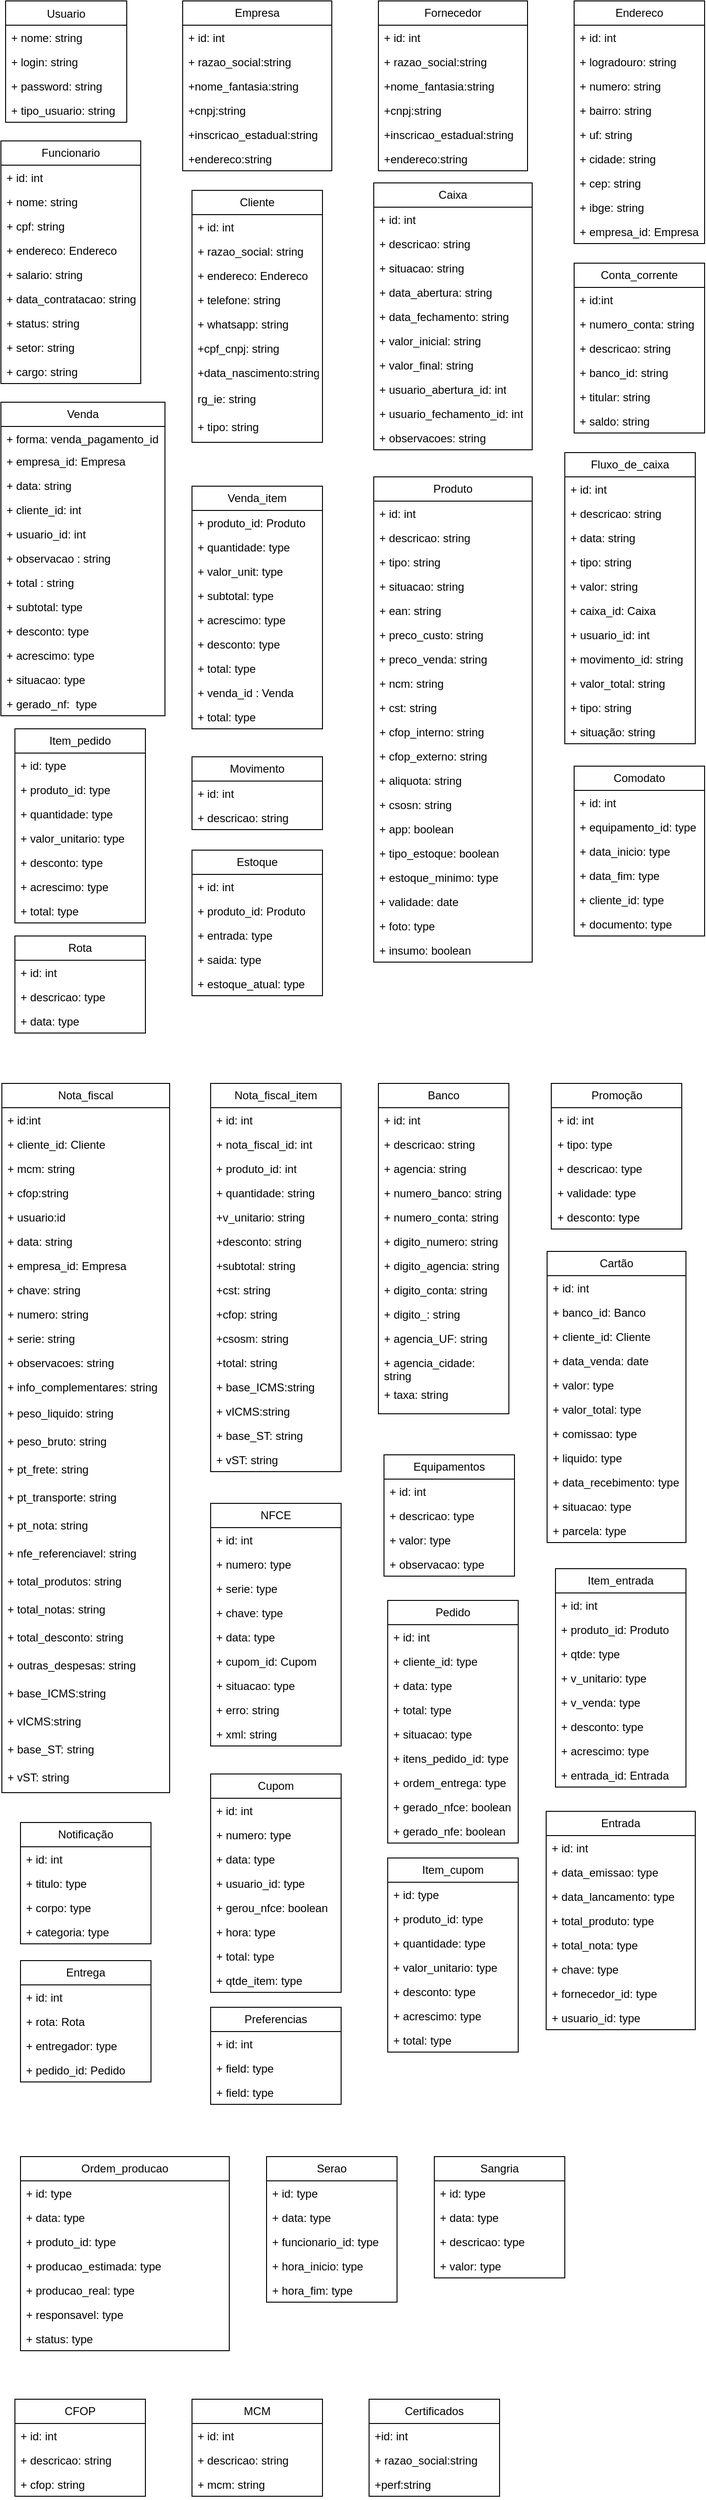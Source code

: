 <mxfile version="26.1.2" pages="2">
  <diagram id="C5RBs43oDa-KdzZeNtuy" name="Page-1">
    <mxGraphModel dx="1674" dy="780" grid="1" gridSize="10" guides="1" tooltips="1" connect="1" arrows="1" fold="1" page="1" pageScale="1" pageWidth="827" pageHeight="1169" math="0" shadow="0">
      <root>
        <mxCell id="WIyWlLk6GJQsqaUBKTNV-0" />
        <mxCell id="WIyWlLk6GJQsqaUBKTNV-1" parent="WIyWlLk6GJQsqaUBKTNV-0" />
        <mxCell id="qdGbckYBGcrFoS_aa_Sn-12" value="Estoque" style="swimlane;fontStyle=0;childLayout=stackLayout;horizontal=1;startSize=26;fillColor=none;horizontalStack=0;resizeParent=1;resizeParentMax=0;resizeLast=0;collapsible=1;marginBottom=0;whiteSpace=wrap;html=1;" parent="WIyWlLk6GJQsqaUBKTNV-1" vertex="1">
          <mxGeometry x="240" y="950" width="140" height="156" as="geometry" />
        </mxCell>
        <mxCell id="qdGbckYBGcrFoS_aa_Sn-13" value="+ id: int" style="text;strokeColor=none;fillColor=none;align=left;verticalAlign=top;spacingLeft=4;spacingRight=4;overflow=hidden;rotatable=0;points=[[0,0.5],[1,0.5]];portConstraint=eastwest;whiteSpace=wrap;html=1;" parent="qdGbckYBGcrFoS_aa_Sn-12" vertex="1">
          <mxGeometry y="26" width="140" height="26" as="geometry" />
        </mxCell>
        <mxCell id="qdGbckYBGcrFoS_aa_Sn-14" value="+ produto_id: Produto" style="text;strokeColor=none;fillColor=none;align=left;verticalAlign=top;spacingLeft=4;spacingRight=4;overflow=hidden;rotatable=0;points=[[0,0.5],[1,0.5]];portConstraint=eastwest;whiteSpace=wrap;html=1;" parent="qdGbckYBGcrFoS_aa_Sn-12" vertex="1">
          <mxGeometry y="52" width="140" height="26" as="geometry" />
        </mxCell>
        <mxCell id="E0hig0ynKckbbGIFJYIU-207" value="+ entrada: type" style="text;strokeColor=none;fillColor=none;align=left;verticalAlign=top;spacingLeft=4;spacingRight=4;overflow=hidden;rotatable=0;points=[[0,0.5],[1,0.5]];portConstraint=eastwest;whiteSpace=wrap;html=1;" parent="qdGbckYBGcrFoS_aa_Sn-12" vertex="1">
          <mxGeometry y="78" width="140" height="26" as="geometry" />
        </mxCell>
        <mxCell id="E0hig0ynKckbbGIFJYIU-208" value="+ saida: type" style="text;strokeColor=none;fillColor=none;align=left;verticalAlign=top;spacingLeft=4;spacingRight=4;overflow=hidden;rotatable=0;points=[[0,0.5],[1,0.5]];portConstraint=eastwest;whiteSpace=wrap;html=1;" parent="qdGbckYBGcrFoS_aa_Sn-12" vertex="1">
          <mxGeometry y="104" width="140" height="26" as="geometry" />
        </mxCell>
        <mxCell id="E0hig0ynKckbbGIFJYIU-209" value="+ estoque_atual: type" style="text;strokeColor=none;fillColor=none;align=left;verticalAlign=top;spacingLeft=4;spacingRight=4;overflow=hidden;rotatable=0;points=[[0,0.5],[1,0.5]];portConstraint=eastwest;whiteSpace=wrap;html=1;" parent="qdGbckYBGcrFoS_aa_Sn-12" vertex="1">
          <mxGeometry y="130" width="140" height="26" as="geometry" />
        </mxCell>
        <mxCell id="qdGbckYBGcrFoS_aa_Sn-36" value="Cartão" style="swimlane;fontStyle=0;childLayout=stackLayout;horizontal=1;startSize=26;fillColor=none;horizontalStack=0;resizeParent=1;resizeParentMax=0;resizeLast=0;collapsible=1;marginBottom=0;whiteSpace=wrap;html=1;" parent="WIyWlLk6GJQsqaUBKTNV-1" vertex="1">
          <mxGeometry x="621" y="1380" width="149" height="312" as="geometry" />
        </mxCell>
        <mxCell id="qdGbckYBGcrFoS_aa_Sn-37" value="+ id: int" style="text;strokeColor=none;fillColor=none;align=left;verticalAlign=top;spacingLeft=4;spacingRight=4;overflow=hidden;rotatable=0;points=[[0,0.5],[1,0.5]];portConstraint=eastwest;whiteSpace=wrap;html=1;" parent="qdGbckYBGcrFoS_aa_Sn-36" vertex="1">
          <mxGeometry y="26" width="149" height="26" as="geometry" />
        </mxCell>
        <mxCell id="qdGbckYBGcrFoS_aa_Sn-38" value="+ banco_id: Banco" style="text;strokeColor=none;fillColor=none;align=left;verticalAlign=top;spacingLeft=4;spacingRight=4;overflow=hidden;rotatable=0;points=[[0,0.5],[1,0.5]];portConstraint=eastwest;whiteSpace=wrap;html=1;" parent="qdGbckYBGcrFoS_aa_Sn-36" vertex="1">
          <mxGeometry y="52" width="149" height="26" as="geometry" />
        </mxCell>
        <mxCell id="qdGbckYBGcrFoS_aa_Sn-39" value="+ cliente_id: Cliente" style="text;strokeColor=none;fillColor=none;align=left;verticalAlign=top;spacingLeft=4;spacingRight=4;overflow=hidden;rotatable=0;points=[[0,0.5],[1,0.5]];portConstraint=eastwest;whiteSpace=wrap;html=1;" parent="qdGbckYBGcrFoS_aa_Sn-36" vertex="1">
          <mxGeometry y="78" width="149" height="26" as="geometry" />
        </mxCell>
        <mxCell id="E0hig0ynKckbbGIFJYIU-268" value="+ data_venda: date" style="text;strokeColor=none;fillColor=none;align=left;verticalAlign=top;spacingLeft=4;spacingRight=4;overflow=hidden;rotatable=0;points=[[0,0.5],[1,0.5]];portConstraint=eastwest;whiteSpace=wrap;html=1;" parent="qdGbckYBGcrFoS_aa_Sn-36" vertex="1">
          <mxGeometry y="104" width="149" height="26" as="geometry" />
        </mxCell>
        <mxCell id="E0hig0ynKckbbGIFJYIU-269" value="+ valor: type" style="text;strokeColor=none;fillColor=none;align=left;verticalAlign=top;spacingLeft=4;spacingRight=4;overflow=hidden;rotatable=0;points=[[0,0.5],[1,0.5]];portConstraint=eastwest;whiteSpace=wrap;html=1;" parent="qdGbckYBGcrFoS_aa_Sn-36" vertex="1">
          <mxGeometry y="130" width="149" height="26" as="geometry" />
        </mxCell>
        <mxCell id="E0hig0ynKckbbGIFJYIU-275" value="+ valor_total: type" style="text;strokeColor=none;fillColor=none;align=left;verticalAlign=top;spacingLeft=4;spacingRight=4;overflow=hidden;rotatable=0;points=[[0,0.5],[1,0.5]];portConstraint=eastwest;whiteSpace=wrap;html=1;" parent="qdGbckYBGcrFoS_aa_Sn-36" vertex="1">
          <mxGeometry y="156" width="149" height="26" as="geometry" />
        </mxCell>
        <mxCell id="E0hig0ynKckbbGIFJYIU-270" value="+ comissao: type" style="text;strokeColor=none;fillColor=none;align=left;verticalAlign=top;spacingLeft=4;spacingRight=4;overflow=hidden;rotatable=0;points=[[0,0.5],[1,0.5]];portConstraint=eastwest;whiteSpace=wrap;html=1;" parent="qdGbckYBGcrFoS_aa_Sn-36" vertex="1">
          <mxGeometry y="182" width="149" height="26" as="geometry" />
        </mxCell>
        <mxCell id="E0hig0ynKckbbGIFJYIU-271" value="+ liquido: type" style="text;strokeColor=none;fillColor=none;align=left;verticalAlign=top;spacingLeft=4;spacingRight=4;overflow=hidden;rotatable=0;points=[[0,0.5],[1,0.5]];portConstraint=eastwest;whiteSpace=wrap;html=1;" parent="qdGbckYBGcrFoS_aa_Sn-36" vertex="1">
          <mxGeometry y="208" width="149" height="26" as="geometry" />
        </mxCell>
        <mxCell id="E0hig0ynKckbbGIFJYIU-272" value="+ data_recebimento: type" style="text;strokeColor=none;fillColor=none;align=left;verticalAlign=top;spacingLeft=4;spacingRight=4;overflow=hidden;rotatable=0;points=[[0,0.5],[1,0.5]];portConstraint=eastwest;whiteSpace=wrap;html=1;" parent="qdGbckYBGcrFoS_aa_Sn-36" vertex="1">
          <mxGeometry y="234" width="149" height="26" as="geometry" />
        </mxCell>
        <mxCell id="E0hig0ynKckbbGIFJYIU-273" value="+ situacao: type" style="text;strokeColor=none;fillColor=none;align=left;verticalAlign=top;spacingLeft=4;spacingRight=4;overflow=hidden;rotatable=0;points=[[0,0.5],[1,0.5]];portConstraint=eastwest;whiteSpace=wrap;html=1;" parent="qdGbckYBGcrFoS_aa_Sn-36" vertex="1">
          <mxGeometry y="260" width="149" height="26" as="geometry" />
        </mxCell>
        <mxCell id="E0hig0ynKckbbGIFJYIU-274" value="+ parcela: type" style="text;strokeColor=none;fillColor=none;align=left;verticalAlign=top;spacingLeft=4;spacingRight=4;overflow=hidden;rotatable=0;points=[[0,0.5],[1,0.5]];portConstraint=eastwest;whiteSpace=wrap;html=1;" parent="qdGbckYBGcrFoS_aa_Sn-36" vertex="1">
          <mxGeometry y="286" width="149" height="26" as="geometry" />
        </mxCell>
        <mxCell id="qdGbckYBGcrFoS_aa_Sn-52" value="Promoção" style="swimlane;fontStyle=0;childLayout=stackLayout;horizontal=1;startSize=26;fillColor=none;horizontalStack=0;resizeParent=1;resizeParentMax=0;resizeLast=0;collapsible=1;marginBottom=0;whiteSpace=wrap;html=1;" parent="WIyWlLk6GJQsqaUBKTNV-1" vertex="1">
          <mxGeometry x="625.5" y="1200" width="140" height="156" as="geometry" />
        </mxCell>
        <mxCell id="qdGbckYBGcrFoS_aa_Sn-53" value="+ id: int" style="text;strokeColor=none;fillColor=none;align=left;verticalAlign=top;spacingLeft=4;spacingRight=4;overflow=hidden;rotatable=0;points=[[0,0.5],[1,0.5]];portConstraint=eastwest;whiteSpace=wrap;html=1;" parent="qdGbckYBGcrFoS_aa_Sn-52" vertex="1">
          <mxGeometry y="26" width="140" height="26" as="geometry" />
        </mxCell>
        <mxCell id="qdGbckYBGcrFoS_aa_Sn-54" value="+ tipo: type" style="text;strokeColor=none;fillColor=none;align=left;verticalAlign=top;spacingLeft=4;spacingRight=4;overflow=hidden;rotatable=0;points=[[0,0.5],[1,0.5]];portConstraint=eastwest;whiteSpace=wrap;html=1;" parent="qdGbckYBGcrFoS_aa_Sn-52" vertex="1">
          <mxGeometry y="52" width="140" height="26" as="geometry" />
        </mxCell>
        <mxCell id="qdGbckYBGcrFoS_aa_Sn-55" value="+ descricao: type" style="text;strokeColor=none;fillColor=none;align=left;verticalAlign=top;spacingLeft=4;spacingRight=4;overflow=hidden;rotatable=0;points=[[0,0.5],[1,0.5]];portConstraint=eastwest;whiteSpace=wrap;html=1;" parent="qdGbckYBGcrFoS_aa_Sn-52" vertex="1">
          <mxGeometry y="78" width="140" height="26" as="geometry" />
        </mxCell>
        <mxCell id="E0hig0ynKckbbGIFJYIU-253" value="+ validade: type" style="text;strokeColor=none;fillColor=none;align=left;verticalAlign=top;spacingLeft=4;spacingRight=4;overflow=hidden;rotatable=0;points=[[0,0.5],[1,0.5]];portConstraint=eastwest;whiteSpace=wrap;html=1;" parent="qdGbckYBGcrFoS_aa_Sn-52" vertex="1">
          <mxGeometry y="104" width="140" height="26" as="geometry" />
        </mxCell>
        <mxCell id="E0hig0ynKckbbGIFJYIU-254" value="+ desconto: type" style="text;strokeColor=none;fillColor=none;align=left;verticalAlign=top;spacingLeft=4;spacingRight=4;overflow=hidden;rotatable=0;points=[[0,0.5],[1,0.5]];portConstraint=eastwest;whiteSpace=wrap;html=1;" parent="qdGbckYBGcrFoS_aa_Sn-52" vertex="1">
          <mxGeometry y="130" width="140" height="26" as="geometry" />
        </mxCell>
        <mxCell id="qdGbckYBGcrFoS_aa_Sn-56" value="Pedido" style="swimlane;fontStyle=0;childLayout=stackLayout;horizontal=1;startSize=26;fillColor=none;horizontalStack=0;resizeParent=1;resizeParentMax=0;resizeLast=0;collapsible=1;marginBottom=0;whiteSpace=wrap;html=1;" parent="WIyWlLk6GJQsqaUBKTNV-1" vertex="1">
          <mxGeometry x="450" y="1754" width="140" height="260" as="geometry" />
        </mxCell>
        <mxCell id="qdGbckYBGcrFoS_aa_Sn-57" value="+ id: int" style="text;strokeColor=none;fillColor=none;align=left;verticalAlign=top;spacingLeft=4;spacingRight=4;overflow=hidden;rotatable=0;points=[[0,0.5],[1,0.5]];portConstraint=eastwest;whiteSpace=wrap;html=1;" parent="qdGbckYBGcrFoS_aa_Sn-56" vertex="1">
          <mxGeometry y="26" width="140" height="26" as="geometry" />
        </mxCell>
        <mxCell id="qdGbckYBGcrFoS_aa_Sn-58" value="+ cliente_id: type" style="text;strokeColor=none;fillColor=none;align=left;verticalAlign=top;spacingLeft=4;spacingRight=4;overflow=hidden;rotatable=0;points=[[0,0.5],[1,0.5]];portConstraint=eastwest;whiteSpace=wrap;html=1;" parent="qdGbckYBGcrFoS_aa_Sn-56" vertex="1">
          <mxGeometry y="52" width="140" height="26" as="geometry" />
        </mxCell>
        <mxCell id="qdGbckYBGcrFoS_aa_Sn-59" value="+ data: type" style="text;strokeColor=none;fillColor=none;align=left;verticalAlign=top;spacingLeft=4;spacingRight=4;overflow=hidden;rotatable=0;points=[[0,0.5],[1,0.5]];portConstraint=eastwest;whiteSpace=wrap;html=1;" parent="qdGbckYBGcrFoS_aa_Sn-56" vertex="1">
          <mxGeometry y="78" width="140" height="26" as="geometry" />
        </mxCell>
        <mxCell id="E0hig0ynKckbbGIFJYIU-194" value="+ total: type" style="text;strokeColor=none;fillColor=none;align=left;verticalAlign=top;spacingLeft=4;spacingRight=4;overflow=hidden;rotatable=0;points=[[0,0.5],[1,0.5]];portConstraint=eastwest;whiteSpace=wrap;html=1;" parent="qdGbckYBGcrFoS_aa_Sn-56" vertex="1">
          <mxGeometry y="104" width="140" height="26" as="geometry" />
        </mxCell>
        <mxCell id="E0hig0ynKckbbGIFJYIU-195" value="+ situacao: type" style="text;strokeColor=none;fillColor=none;align=left;verticalAlign=top;spacingLeft=4;spacingRight=4;overflow=hidden;rotatable=0;points=[[0,0.5],[1,0.5]];portConstraint=eastwest;whiteSpace=wrap;html=1;" parent="qdGbckYBGcrFoS_aa_Sn-56" vertex="1">
          <mxGeometry y="130" width="140" height="26" as="geometry" />
        </mxCell>
        <mxCell id="E0hig0ynKckbbGIFJYIU-196" value="+ itens_pedido_id: type" style="text;strokeColor=none;fillColor=none;align=left;verticalAlign=top;spacingLeft=4;spacingRight=4;overflow=hidden;rotatable=0;points=[[0,0.5],[1,0.5]];portConstraint=eastwest;whiteSpace=wrap;html=1;" parent="qdGbckYBGcrFoS_aa_Sn-56" vertex="1">
          <mxGeometry y="156" width="140" height="26" as="geometry" />
        </mxCell>
        <mxCell id="E0hig0ynKckbbGIFJYIU-206" value="+ ordem_entrega: type" style="text;strokeColor=none;fillColor=none;align=left;verticalAlign=top;spacingLeft=4;spacingRight=4;overflow=hidden;rotatable=0;points=[[0,0.5],[1,0.5]];portConstraint=eastwest;whiteSpace=wrap;html=1;" parent="qdGbckYBGcrFoS_aa_Sn-56" vertex="1">
          <mxGeometry y="182" width="140" height="26" as="geometry" />
        </mxCell>
        <mxCell id="E0hig0ynKckbbGIFJYIU-233" value="+ gerado_nfce: boolean" style="text;strokeColor=none;fillColor=none;align=left;verticalAlign=top;spacingLeft=4;spacingRight=4;overflow=hidden;rotatable=0;points=[[0,0.5],[1,0.5]];portConstraint=eastwest;whiteSpace=wrap;html=1;" parent="qdGbckYBGcrFoS_aa_Sn-56" vertex="1">
          <mxGeometry y="208" width="140" height="26" as="geometry" />
        </mxCell>
        <mxCell id="E0hig0ynKckbbGIFJYIU-234" value="+ gerado_nfe: boolean" style="text;strokeColor=none;fillColor=none;align=left;verticalAlign=top;spacingLeft=4;spacingRight=4;overflow=hidden;rotatable=0;points=[[0,0.5],[1,0.5]];portConstraint=eastwest;whiteSpace=wrap;html=1;" parent="qdGbckYBGcrFoS_aa_Sn-56" vertex="1">
          <mxGeometry y="234" width="140" height="26" as="geometry" />
        </mxCell>
        <mxCell id="qdGbckYBGcrFoS_aa_Sn-60" value="Entrega" style="swimlane;fontStyle=0;childLayout=stackLayout;horizontal=1;startSize=26;fillColor=none;horizontalStack=0;resizeParent=1;resizeParentMax=0;resizeLast=0;collapsible=1;marginBottom=0;whiteSpace=wrap;html=1;" parent="WIyWlLk6GJQsqaUBKTNV-1" vertex="1">
          <mxGeometry x="56" y="2140" width="140" height="130" as="geometry" />
        </mxCell>
        <mxCell id="qdGbckYBGcrFoS_aa_Sn-61" value="+ id: int" style="text;strokeColor=none;fillColor=none;align=left;verticalAlign=top;spacingLeft=4;spacingRight=4;overflow=hidden;rotatable=0;points=[[0,0.5],[1,0.5]];portConstraint=eastwest;whiteSpace=wrap;html=1;" parent="qdGbckYBGcrFoS_aa_Sn-60" vertex="1">
          <mxGeometry y="26" width="140" height="26" as="geometry" />
        </mxCell>
        <mxCell id="qdGbckYBGcrFoS_aa_Sn-62" value="+ rota: Rota" style="text;strokeColor=none;fillColor=none;align=left;verticalAlign=top;spacingLeft=4;spacingRight=4;overflow=hidden;rotatable=0;points=[[0,0.5],[1,0.5]];portConstraint=eastwest;whiteSpace=wrap;html=1;" parent="qdGbckYBGcrFoS_aa_Sn-60" vertex="1">
          <mxGeometry y="52" width="140" height="26" as="geometry" />
        </mxCell>
        <mxCell id="qdGbckYBGcrFoS_aa_Sn-63" value="+ entregador: type" style="text;strokeColor=none;fillColor=none;align=left;verticalAlign=top;spacingLeft=4;spacingRight=4;overflow=hidden;rotatable=0;points=[[0,0.5],[1,0.5]];portConstraint=eastwest;whiteSpace=wrap;html=1;" parent="qdGbckYBGcrFoS_aa_Sn-60" vertex="1">
          <mxGeometry y="78" width="140" height="26" as="geometry" />
        </mxCell>
        <mxCell id="E0hig0ynKckbbGIFJYIU-193" value="+ pedido_id: Pedido" style="text;strokeColor=none;fillColor=none;align=left;verticalAlign=top;spacingLeft=4;spacingRight=4;overflow=hidden;rotatable=0;points=[[0,0.5],[1,0.5]];portConstraint=eastwest;whiteSpace=wrap;html=1;" parent="qdGbckYBGcrFoS_aa_Sn-60" vertex="1">
          <mxGeometry y="104" width="140" height="26" as="geometry" />
        </mxCell>
        <mxCell id="qdGbckYBGcrFoS_aa_Sn-64" value="Movimento" style="swimlane;fontStyle=0;childLayout=stackLayout;horizontal=1;startSize=26;fillColor=none;horizontalStack=0;resizeParent=1;resizeParentMax=0;resizeLast=0;collapsible=1;marginBottom=0;whiteSpace=wrap;html=1;" parent="WIyWlLk6GJQsqaUBKTNV-1" vertex="1">
          <mxGeometry x="240" y="850" width="140" height="78" as="geometry" />
        </mxCell>
        <mxCell id="qdGbckYBGcrFoS_aa_Sn-65" value="+ id: int" style="text;strokeColor=none;fillColor=none;align=left;verticalAlign=top;spacingLeft=4;spacingRight=4;overflow=hidden;rotatable=0;points=[[0,0.5],[1,0.5]];portConstraint=eastwest;whiteSpace=wrap;html=1;" parent="qdGbckYBGcrFoS_aa_Sn-64" vertex="1">
          <mxGeometry y="26" width="140" height="26" as="geometry" />
        </mxCell>
        <mxCell id="qdGbckYBGcrFoS_aa_Sn-67" value="+ descricao: string" style="text;strokeColor=none;fillColor=none;align=left;verticalAlign=top;spacingLeft=4;spacingRight=4;overflow=hidden;rotatable=0;points=[[0,0.5],[1,0.5]];portConstraint=eastwest;whiteSpace=wrap;html=1;" parent="qdGbckYBGcrFoS_aa_Sn-64" vertex="1">
          <mxGeometry y="52" width="140" height="26" as="geometry" />
        </mxCell>
        <mxCell id="qdGbckYBGcrFoS_aa_Sn-72" value="Entrada" style="swimlane;fontStyle=0;childLayout=stackLayout;horizontal=1;startSize=26;fillColor=none;horizontalStack=0;resizeParent=1;resizeParentMax=0;resizeLast=0;collapsible=1;marginBottom=0;whiteSpace=wrap;html=1;" parent="WIyWlLk6GJQsqaUBKTNV-1" vertex="1">
          <mxGeometry x="620" y="1980" width="160" height="234" as="geometry" />
        </mxCell>
        <mxCell id="qdGbckYBGcrFoS_aa_Sn-73" value="+ id: int" style="text;strokeColor=none;fillColor=none;align=left;verticalAlign=top;spacingLeft=4;spacingRight=4;overflow=hidden;rotatable=0;points=[[0,0.5],[1,0.5]];portConstraint=eastwest;whiteSpace=wrap;html=1;" parent="qdGbckYBGcrFoS_aa_Sn-72" vertex="1">
          <mxGeometry y="26" width="160" height="26" as="geometry" />
        </mxCell>
        <mxCell id="qdGbckYBGcrFoS_aa_Sn-74" value="+ data_emissao: type" style="text;strokeColor=none;fillColor=none;align=left;verticalAlign=top;spacingLeft=4;spacingRight=4;overflow=hidden;rotatable=0;points=[[0,0.5],[1,0.5]];portConstraint=eastwest;whiteSpace=wrap;html=1;" parent="qdGbckYBGcrFoS_aa_Sn-72" vertex="1">
          <mxGeometry y="52" width="160" height="26" as="geometry" />
        </mxCell>
        <mxCell id="qdGbckYBGcrFoS_aa_Sn-75" value="+ data_lancamento: type" style="text;strokeColor=none;fillColor=none;align=left;verticalAlign=top;spacingLeft=4;spacingRight=4;overflow=hidden;rotatable=0;points=[[0,0.5],[1,0.5]];portConstraint=eastwest;whiteSpace=wrap;html=1;" parent="qdGbckYBGcrFoS_aa_Sn-72" vertex="1">
          <mxGeometry y="78" width="160" height="26" as="geometry" />
        </mxCell>
        <mxCell id="E0hig0ynKckbbGIFJYIU-256" value="+ total_produto: type" style="text;strokeColor=none;fillColor=none;align=left;verticalAlign=top;spacingLeft=4;spacingRight=4;overflow=hidden;rotatable=0;points=[[0,0.5],[1,0.5]];portConstraint=eastwest;whiteSpace=wrap;html=1;" parent="qdGbckYBGcrFoS_aa_Sn-72" vertex="1">
          <mxGeometry y="104" width="160" height="26" as="geometry" />
        </mxCell>
        <mxCell id="E0hig0ynKckbbGIFJYIU-257" value="+ total_nota: type" style="text;strokeColor=none;fillColor=none;align=left;verticalAlign=top;spacingLeft=4;spacingRight=4;overflow=hidden;rotatable=0;points=[[0,0.5],[1,0.5]];portConstraint=eastwest;whiteSpace=wrap;html=1;" parent="qdGbckYBGcrFoS_aa_Sn-72" vertex="1">
          <mxGeometry y="130" width="160" height="26" as="geometry" />
        </mxCell>
        <mxCell id="E0hig0ynKckbbGIFJYIU-258" value="+ chave: type" style="text;strokeColor=none;fillColor=none;align=left;verticalAlign=top;spacingLeft=4;spacingRight=4;overflow=hidden;rotatable=0;points=[[0,0.5],[1,0.5]];portConstraint=eastwest;whiteSpace=wrap;html=1;" parent="qdGbckYBGcrFoS_aa_Sn-72" vertex="1">
          <mxGeometry y="156" width="160" height="26" as="geometry" />
        </mxCell>
        <mxCell id="E0hig0ynKckbbGIFJYIU-259" value="+ fornecedor_id: type" style="text;strokeColor=none;fillColor=none;align=left;verticalAlign=top;spacingLeft=4;spacingRight=4;overflow=hidden;rotatable=0;points=[[0,0.5],[1,0.5]];portConstraint=eastwest;whiteSpace=wrap;html=1;" parent="qdGbckYBGcrFoS_aa_Sn-72" vertex="1">
          <mxGeometry y="182" width="160" height="26" as="geometry" />
        </mxCell>
        <mxCell id="E0hig0ynKckbbGIFJYIU-260" value="+ usuario_id: type" style="text;strokeColor=none;fillColor=none;align=left;verticalAlign=top;spacingLeft=4;spacingRight=4;overflow=hidden;rotatable=0;points=[[0,0.5],[1,0.5]];portConstraint=eastwest;whiteSpace=wrap;html=1;" parent="qdGbckYBGcrFoS_aa_Sn-72" vertex="1">
          <mxGeometry y="208" width="160" height="26" as="geometry" />
        </mxCell>
        <mxCell id="qdGbckYBGcrFoS_aa_Sn-76" value="Item_entrada" style="swimlane;fontStyle=0;childLayout=stackLayout;horizontal=1;startSize=26;fillColor=none;horizontalStack=0;resizeParent=1;resizeParentMax=0;resizeLast=0;collapsible=1;marginBottom=0;whiteSpace=wrap;html=1;" parent="WIyWlLk6GJQsqaUBKTNV-1" vertex="1">
          <mxGeometry x="630" y="1720" width="140" height="234" as="geometry" />
        </mxCell>
        <mxCell id="qdGbckYBGcrFoS_aa_Sn-77" value="+ id: int" style="text;strokeColor=none;fillColor=none;align=left;verticalAlign=top;spacingLeft=4;spacingRight=4;overflow=hidden;rotatable=0;points=[[0,0.5],[1,0.5]];portConstraint=eastwest;whiteSpace=wrap;html=1;" parent="qdGbckYBGcrFoS_aa_Sn-76" vertex="1">
          <mxGeometry y="26" width="140" height="26" as="geometry" />
        </mxCell>
        <mxCell id="qdGbckYBGcrFoS_aa_Sn-78" value="+ produto_id: Produto" style="text;strokeColor=none;fillColor=none;align=left;verticalAlign=top;spacingLeft=4;spacingRight=4;overflow=hidden;rotatable=0;points=[[0,0.5],[1,0.5]];portConstraint=eastwest;whiteSpace=wrap;html=1;" parent="qdGbckYBGcrFoS_aa_Sn-76" vertex="1">
          <mxGeometry y="52" width="140" height="26" as="geometry" />
        </mxCell>
        <mxCell id="qdGbckYBGcrFoS_aa_Sn-79" value="+ qtde: type" style="text;strokeColor=none;fillColor=none;align=left;verticalAlign=top;spacingLeft=4;spacingRight=4;overflow=hidden;rotatable=0;points=[[0,0.5],[1,0.5]];portConstraint=eastwest;whiteSpace=wrap;html=1;" parent="qdGbckYBGcrFoS_aa_Sn-76" vertex="1">
          <mxGeometry y="78" width="140" height="26" as="geometry" />
        </mxCell>
        <mxCell id="E0hig0ynKckbbGIFJYIU-263" value="+ v_unitario: type" style="text;strokeColor=none;fillColor=none;align=left;verticalAlign=top;spacingLeft=4;spacingRight=4;overflow=hidden;rotatable=0;points=[[0,0.5],[1,0.5]];portConstraint=eastwest;whiteSpace=wrap;html=1;" parent="qdGbckYBGcrFoS_aa_Sn-76" vertex="1">
          <mxGeometry y="104" width="140" height="26" as="geometry" />
        </mxCell>
        <mxCell id="E0hig0ynKckbbGIFJYIU-264" value="+ v_venda: type" style="text;strokeColor=none;fillColor=none;align=left;verticalAlign=top;spacingLeft=4;spacingRight=4;overflow=hidden;rotatable=0;points=[[0,0.5],[1,0.5]];portConstraint=eastwest;whiteSpace=wrap;html=1;" parent="qdGbckYBGcrFoS_aa_Sn-76" vertex="1">
          <mxGeometry y="130" width="140" height="26" as="geometry" />
        </mxCell>
        <mxCell id="E0hig0ynKckbbGIFJYIU-265" value="+ desconto: type" style="text;strokeColor=none;fillColor=none;align=left;verticalAlign=top;spacingLeft=4;spacingRight=4;overflow=hidden;rotatable=0;points=[[0,0.5],[1,0.5]];portConstraint=eastwest;whiteSpace=wrap;html=1;" parent="qdGbckYBGcrFoS_aa_Sn-76" vertex="1">
          <mxGeometry y="156" width="140" height="26" as="geometry" />
        </mxCell>
        <mxCell id="E0hig0ynKckbbGIFJYIU-266" value="+ acrescimo: type" style="text;strokeColor=none;fillColor=none;align=left;verticalAlign=top;spacingLeft=4;spacingRight=4;overflow=hidden;rotatable=0;points=[[0,0.5],[1,0.5]];portConstraint=eastwest;whiteSpace=wrap;html=1;" parent="qdGbckYBGcrFoS_aa_Sn-76" vertex="1">
          <mxGeometry y="182" width="140" height="26" as="geometry" />
        </mxCell>
        <mxCell id="E0hig0ynKckbbGIFJYIU-267" value="+ entrada_id: Entrada" style="text;strokeColor=none;fillColor=none;align=left;verticalAlign=top;spacingLeft=4;spacingRight=4;overflow=hidden;rotatable=0;points=[[0,0.5],[1,0.5]];portConstraint=eastwest;whiteSpace=wrap;html=1;" parent="qdGbckYBGcrFoS_aa_Sn-76" vertex="1">
          <mxGeometry y="208" width="140" height="26" as="geometry" />
        </mxCell>
        <mxCell id="qdGbckYBGcrFoS_aa_Sn-88" value="Notificação" style="swimlane;fontStyle=0;childLayout=stackLayout;horizontal=1;startSize=26;fillColor=none;horizontalStack=0;resizeParent=1;resizeParentMax=0;resizeLast=0;collapsible=1;marginBottom=0;whiteSpace=wrap;html=1;" parent="WIyWlLk6GJQsqaUBKTNV-1" vertex="1">
          <mxGeometry x="56" y="1992" width="140" height="130" as="geometry" />
        </mxCell>
        <mxCell id="qdGbckYBGcrFoS_aa_Sn-89" value="+ id: int" style="text;strokeColor=none;fillColor=none;align=left;verticalAlign=top;spacingLeft=4;spacingRight=4;overflow=hidden;rotatable=0;points=[[0,0.5],[1,0.5]];portConstraint=eastwest;whiteSpace=wrap;html=1;" parent="qdGbckYBGcrFoS_aa_Sn-88" vertex="1">
          <mxGeometry y="26" width="140" height="26" as="geometry" />
        </mxCell>
        <mxCell id="qdGbckYBGcrFoS_aa_Sn-90" value="+ titulo: type" style="text;strokeColor=none;fillColor=none;align=left;verticalAlign=top;spacingLeft=4;spacingRight=4;overflow=hidden;rotatable=0;points=[[0,0.5],[1,0.5]];portConstraint=eastwest;whiteSpace=wrap;html=1;" parent="qdGbckYBGcrFoS_aa_Sn-88" vertex="1">
          <mxGeometry y="52" width="140" height="26" as="geometry" />
        </mxCell>
        <mxCell id="qdGbckYBGcrFoS_aa_Sn-91" value="+ corpo: type" style="text;strokeColor=none;fillColor=none;align=left;verticalAlign=top;spacingLeft=4;spacingRight=4;overflow=hidden;rotatable=0;points=[[0,0.5],[1,0.5]];portConstraint=eastwest;whiteSpace=wrap;html=1;" parent="qdGbckYBGcrFoS_aa_Sn-88" vertex="1">
          <mxGeometry y="78" width="140" height="26" as="geometry" />
        </mxCell>
        <mxCell id="E0hig0ynKckbbGIFJYIU-191" value="+ categoria: type" style="text;strokeColor=none;fillColor=none;align=left;verticalAlign=top;spacingLeft=4;spacingRight=4;overflow=hidden;rotatable=0;points=[[0,0.5],[1,0.5]];portConstraint=eastwest;whiteSpace=wrap;html=1;" parent="qdGbckYBGcrFoS_aa_Sn-88" vertex="1">
          <mxGeometry y="104" width="140" height="26" as="geometry" />
        </mxCell>
        <mxCell id="qdGbckYBGcrFoS_aa_Sn-96" value="Comodato" style="swimlane;fontStyle=0;childLayout=stackLayout;horizontal=1;startSize=26;fillColor=none;horizontalStack=0;resizeParent=1;resizeParentMax=0;resizeLast=0;collapsible=1;marginBottom=0;whiteSpace=wrap;html=1;" parent="WIyWlLk6GJQsqaUBKTNV-1" vertex="1">
          <mxGeometry x="650" y="860" width="140" height="182" as="geometry" />
        </mxCell>
        <mxCell id="qdGbckYBGcrFoS_aa_Sn-97" value="+ id: int" style="text;strokeColor=none;fillColor=none;align=left;verticalAlign=top;spacingLeft=4;spacingRight=4;overflow=hidden;rotatable=0;points=[[0,0.5],[1,0.5]];portConstraint=eastwest;whiteSpace=wrap;html=1;" parent="qdGbckYBGcrFoS_aa_Sn-96" vertex="1">
          <mxGeometry y="26" width="140" height="26" as="geometry" />
        </mxCell>
        <mxCell id="qdGbckYBGcrFoS_aa_Sn-98" value="+ equipamento_id: type" style="text;strokeColor=none;fillColor=none;align=left;verticalAlign=top;spacingLeft=4;spacingRight=4;overflow=hidden;rotatable=0;points=[[0,0.5],[1,0.5]];portConstraint=eastwest;whiteSpace=wrap;html=1;" parent="qdGbckYBGcrFoS_aa_Sn-96" vertex="1">
          <mxGeometry y="52" width="140" height="26" as="geometry" />
        </mxCell>
        <mxCell id="qdGbckYBGcrFoS_aa_Sn-99" value="+ data_inicio: type" style="text;strokeColor=none;fillColor=none;align=left;verticalAlign=top;spacingLeft=4;spacingRight=4;overflow=hidden;rotatable=0;points=[[0,0.5],[1,0.5]];portConstraint=eastwest;whiteSpace=wrap;html=1;" parent="qdGbckYBGcrFoS_aa_Sn-96" vertex="1">
          <mxGeometry y="78" width="140" height="26" as="geometry" />
        </mxCell>
        <mxCell id="E0hig0ynKckbbGIFJYIU-186" value="+ data_fim: type" style="text;strokeColor=none;fillColor=none;align=left;verticalAlign=top;spacingLeft=4;spacingRight=4;overflow=hidden;rotatable=0;points=[[0,0.5],[1,0.5]];portConstraint=eastwest;whiteSpace=wrap;html=1;" parent="qdGbckYBGcrFoS_aa_Sn-96" vertex="1">
          <mxGeometry y="104" width="140" height="26" as="geometry" />
        </mxCell>
        <mxCell id="E0hig0ynKckbbGIFJYIU-187" value="+ cliente_id: type" style="text;strokeColor=none;fillColor=none;align=left;verticalAlign=top;spacingLeft=4;spacingRight=4;overflow=hidden;rotatable=0;points=[[0,0.5],[1,0.5]];portConstraint=eastwest;whiteSpace=wrap;html=1;" parent="qdGbckYBGcrFoS_aa_Sn-96" vertex="1">
          <mxGeometry y="130" width="140" height="26" as="geometry" />
        </mxCell>
        <mxCell id="E0hig0ynKckbbGIFJYIU-188" value="+ documento: type" style="text;strokeColor=none;fillColor=none;align=left;verticalAlign=top;spacingLeft=4;spacingRight=4;overflow=hidden;rotatable=0;points=[[0,0.5],[1,0.5]];portConstraint=eastwest;whiteSpace=wrap;html=1;" parent="qdGbckYBGcrFoS_aa_Sn-96" vertex="1">
          <mxGeometry y="156" width="140" height="26" as="geometry" />
        </mxCell>
        <mxCell id="qdGbckYBGcrFoS_aa_Sn-100" value="Equipamentos" style="swimlane;fontStyle=0;childLayout=stackLayout;horizontal=1;startSize=26;fillColor=none;horizontalStack=0;resizeParent=1;resizeParentMax=0;resizeLast=0;collapsible=1;marginBottom=0;whiteSpace=wrap;html=1;" parent="WIyWlLk6GJQsqaUBKTNV-1" vertex="1">
          <mxGeometry x="446" y="1598" width="140" height="130" as="geometry" />
        </mxCell>
        <mxCell id="qdGbckYBGcrFoS_aa_Sn-101" value="+ id: int" style="text;strokeColor=none;fillColor=none;align=left;verticalAlign=top;spacingLeft=4;spacingRight=4;overflow=hidden;rotatable=0;points=[[0,0.5],[1,0.5]];portConstraint=eastwest;whiteSpace=wrap;html=1;" parent="qdGbckYBGcrFoS_aa_Sn-100" vertex="1">
          <mxGeometry y="26" width="140" height="26" as="geometry" />
        </mxCell>
        <mxCell id="qdGbckYBGcrFoS_aa_Sn-102" value="+ descricao: type" style="text;strokeColor=none;fillColor=none;align=left;verticalAlign=top;spacingLeft=4;spacingRight=4;overflow=hidden;rotatable=0;points=[[0,0.5],[1,0.5]];portConstraint=eastwest;whiteSpace=wrap;html=1;" parent="qdGbckYBGcrFoS_aa_Sn-100" vertex="1">
          <mxGeometry y="52" width="140" height="26" as="geometry" />
        </mxCell>
        <mxCell id="qdGbckYBGcrFoS_aa_Sn-103" value="+ valor: type" style="text;strokeColor=none;fillColor=none;align=left;verticalAlign=top;spacingLeft=4;spacingRight=4;overflow=hidden;rotatable=0;points=[[0,0.5],[1,0.5]];portConstraint=eastwest;whiteSpace=wrap;html=1;" parent="qdGbckYBGcrFoS_aa_Sn-100" vertex="1">
          <mxGeometry y="78" width="140" height="26" as="geometry" />
        </mxCell>
        <mxCell id="E0hig0ynKckbbGIFJYIU-183" value="+ observacao: type" style="text;strokeColor=none;fillColor=none;align=left;verticalAlign=top;spacingLeft=4;spacingRight=4;overflow=hidden;rotatable=0;points=[[0,0.5],[1,0.5]];portConstraint=eastwest;whiteSpace=wrap;html=1;" parent="qdGbckYBGcrFoS_aa_Sn-100" vertex="1">
          <mxGeometry y="104" width="140" height="26" as="geometry" />
        </mxCell>
        <mxCell id="qdGbckYBGcrFoS_aa_Sn-108" value="Rota" style="swimlane;fontStyle=0;childLayout=stackLayout;horizontal=1;startSize=26;fillColor=none;horizontalStack=0;resizeParent=1;resizeParentMax=0;resizeLast=0;collapsible=1;marginBottom=0;whiteSpace=wrap;html=1;" parent="WIyWlLk6GJQsqaUBKTNV-1" vertex="1">
          <mxGeometry x="50" y="1042" width="140" height="104" as="geometry" />
        </mxCell>
        <mxCell id="qdGbckYBGcrFoS_aa_Sn-109" value="+ id: int" style="text;strokeColor=none;fillColor=none;align=left;verticalAlign=top;spacingLeft=4;spacingRight=4;overflow=hidden;rotatable=0;points=[[0,0.5],[1,0.5]];portConstraint=eastwest;whiteSpace=wrap;html=1;" parent="qdGbckYBGcrFoS_aa_Sn-108" vertex="1">
          <mxGeometry y="26" width="140" height="26" as="geometry" />
        </mxCell>
        <mxCell id="qdGbckYBGcrFoS_aa_Sn-110" value="+ descricao: type" style="text;strokeColor=none;fillColor=none;align=left;verticalAlign=top;spacingLeft=4;spacingRight=4;overflow=hidden;rotatable=0;points=[[0,0.5],[1,0.5]];portConstraint=eastwest;whiteSpace=wrap;html=1;" parent="qdGbckYBGcrFoS_aa_Sn-108" vertex="1">
          <mxGeometry y="52" width="140" height="26" as="geometry" />
        </mxCell>
        <mxCell id="qdGbckYBGcrFoS_aa_Sn-111" value="+ data: type" style="text;strokeColor=none;fillColor=none;align=left;verticalAlign=top;spacingLeft=4;spacingRight=4;overflow=hidden;rotatable=0;points=[[0,0.5],[1,0.5]];portConstraint=eastwest;whiteSpace=wrap;html=1;" parent="qdGbckYBGcrFoS_aa_Sn-108" vertex="1">
          <mxGeometry y="78" width="140" height="26" as="geometry" />
        </mxCell>
        <mxCell id="qdGbckYBGcrFoS_aa_Sn-112" value="Preferencias" style="swimlane;fontStyle=0;childLayout=stackLayout;horizontal=1;startSize=26;fillColor=none;horizontalStack=0;resizeParent=1;resizeParentMax=0;resizeLast=0;collapsible=1;marginBottom=0;whiteSpace=wrap;html=1;" parent="WIyWlLk6GJQsqaUBKTNV-1" vertex="1">
          <mxGeometry x="260" y="2190" width="140" height="104" as="geometry" />
        </mxCell>
        <mxCell id="qdGbckYBGcrFoS_aa_Sn-113" value="+ id: int" style="text;strokeColor=none;fillColor=none;align=left;verticalAlign=top;spacingLeft=4;spacingRight=4;overflow=hidden;rotatable=0;points=[[0,0.5],[1,0.5]];portConstraint=eastwest;whiteSpace=wrap;html=1;" parent="qdGbckYBGcrFoS_aa_Sn-112" vertex="1">
          <mxGeometry y="26" width="140" height="26" as="geometry" />
        </mxCell>
        <mxCell id="qdGbckYBGcrFoS_aa_Sn-114" value="+ field: type" style="text;strokeColor=none;fillColor=none;align=left;verticalAlign=top;spacingLeft=4;spacingRight=4;overflow=hidden;rotatable=0;points=[[0,0.5],[1,0.5]];portConstraint=eastwest;whiteSpace=wrap;html=1;" parent="qdGbckYBGcrFoS_aa_Sn-112" vertex="1">
          <mxGeometry y="52" width="140" height="26" as="geometry" />
        </mxCell>
        <mxCell id="qdGbckYBGcrFoS_aa_Sn-115" value="+ field: type" style="text;strokeColor=none;fillColor=none;align=left;verticalAlign=top;spacingLeft=4;spacingRight=4;overflow=hidden;rotatable=0;points=[[0,0.5],[1,0.5]];portConstraint=eastwest;whiteSpace=wrap;html=1;" parent="qdGbckYBGcrFoS_aa_Sn-112" vertex="1">
          <mxGeometry y="78" width="140" height="26" as="geometry" />
        </mxCell>
        <mxCell id="qdGbckYBGcrFoS_aa_Sn-116" value="Cupom" style="swimlane;fontStyle=0;childLayout=stackLayout;horizontal=1;startSize=26;fillColor=none;horizontalStack=0;resizeParent=1;resizeParentMax=0;resizeLast=0;collapsible=1;marginBottom=0;whiteSpace=wrap;html=1;" parent="WIyWlLk6GJQsqaUBKTNV-1" vertex="1">
          <mxGeometry x="260" y="1940" width="140" height="234" as="geometry" />
        </mxCell>
        <mxCell id="qdGbckYBGcrFoS_aa_Sn-117" value="+ id: int" style="text;strokeColor=none;fillColor=none;align=left;verticalAlign=top;spacingLeft=4;spacingRight=4;overflow=hidden;rotatable=0;points=[[0,0.5],[1,0.5]];portConstraint=eastwest;whiteSpace=wrap;html=1;" parent="qdGbckYBGcrFoS_aa_Sn-116" vertex="1">
          <mxGeometry y="26" width="140" height="26" as="geometry" />
        </mxCell>
        <mxCell id="qdGbckYBGcrFoS_aa_Sn-118" value="+ numero: type" style="text;strokeColor=none;fillColor=none;align=left;verticalAlign=top;spacingLeft=4;spacingRight=4;overflow=hidden;rotatable=0;points=[[0,0.5],[1,0.5]];portConstraint=eastwest;whiteSpace=wrap;html=1;" parent="qdGbckYBGcrFoS_aa_Sn-116" vertex="1">
          <mxGeometry y="52" width="140" height="26" as="geometry" />
        </mxCell>
        <mxCell id="qdGbckYBGcrFoS_aa_Sn-119" value="+ data: type" style="text;strokeColor=none;fillColor=none;align=left;verticalAlign=top;spacingLeft=4;spacingRight=4;overflow=hidden;rotatable=0;points=[[0,0.5],[1,0.5]];portConstraint=eastwest;whiteSpace=wrap;html=1;" parent="qdGbckYBGcrFoS_aa_Sn-116" vertex="1">
          <mxGeometry y="78" width="140" height="26" as="geometry" />
        </mxCell>
        <mxCell id="E0hig0ynKckbbGIFJYIU-224" value="+ usuario_id: type" style="text;strokeColor=none;fillColor=none;align=left;verticalAlign=top;spacingLeft=4;spacingRight=4;overflow=hidden;rotatable=0;points=[[0,0.5],[1,0.5]];portConstraint=eastwest;whiteSpace=wrap;html=1;" parent="qdGbckYBGcrFoS_aa_Sn-116" vertex="1">
          <mxGeometry y="104" width="140" height="26" as="geometry" />
        </mxCell>
        <mxCell id="E0hig0ynKckbbGIFJYIU-225" value="+ gerou_nfce: boolean" style="text;strokeColor=none;fillColor=none;align=left;verticalAlign=top;spacingLeft=4;spacingRight=4;overflow=hidden;rotatable=0;points=[[0,0.5],[1,0.5]];portConstraint=eastwest;whiteSpace=wrap;html=1;" parent="qdGbckYBGcrFoS_aa_Sn-116" vertex="1">
          <mxGeometry y="130" width="140" height="26" as="geometry" />
        </mxCell>
        <mxCell id="E0hig0ynKckbbGIFJYIU-226" value="+ hora: type" style="text;strokeColor=none;fillColor=none;align=left;verticalAlign=top;spacingLeft=4;spacingRight=4;overflow=hidden;rotatable=0;points=[[0,0.5],[1,0.5]];portConstraint=eastwest;whiteSpace=wrap;html=1;" parent="qdGbckYBGcrFoS_aa_Sn-116" vertex="1">
          <mxGeometry y="156" width="140" height="26" as="geometry" />
        </mxCell>
        <mxCell id="E0hig0ynKckbbGIFJYIU-227" value="+ total: type" style="text;strokeColor=none;fillColor=none;align=left;verticalAlign=top;spacingLeft=4;spacingRight=4;overflow=hidden;rotatable=0;points=[[0,0.5],[1,0.5]];portConstraint=eastwest;whiteSpace=wrap;html=1;" parent="qdGbckYBGcrFoS_aa_Sn-116" vertex="1">
          <mxGeometry y="182" width="140" height="26" as="geometry" />
        </mxCell>
        <mxCell id="E0hig0ynKckbbGIFJYIU-228" value="+ qtde_item: type" style="text;strokeColor=none;fillColor=none;align=left;verticalAlign=top;spacingLeft=4;spacingRight=4;overflow=hidden;rotatable=0;points=[[0,0.5],[1,0.5]];portConstraint=eastwest;whiteSpace=wrap;html=1;" parent="qdGbckYBGcrFoS_aa_Sn-116" vertex="1">
          <mxGeometry y="208" width="140" height="26" as="geometry" />
        </mxCell>
        <mxCell id="qdGbckYBGcrFoS_aa_Sn-124" value="NFCE" style="swimlane;fontStyle=0;childLayout=stackLayout;horizontal=1;startSize=26;fillColor=none;horizontalStack=0;resizeParent=1;resizeParentMax=0;resizeLast=0;collapsible=1;marginBottom=0;whiteSpace=wrap;html=1;" parent="WIyWlLk6GJQsqaUBKTNV-1" vertex="1">
          <mxGeometry x="260" y="1650" width="140" height="260" as="geometry" />
        </mxCell>
        <mxCell id="qdGbckYBGcrFoS_aa_Sn-125" value="+ id: int" style="text;strokeColor=none;fillColor=none;align=left;verticalAlign=top;spacingLeft=4;spacingRight=4;overflow=hidden;rotatable=0;points=[[0,0.5],[1,0.5]];portConstraint=eastwest;whiteSpace=wrap;html=1;" parent="qdGbckYBGcrFoS_aa_Sn-124" vertex="1">
          <mxGeometry y="26" width="140" height="26" as="geometry" />
        </mxCell>
        <mxCell id="qdGbckYBGcrFoS_aa_Sn-126" value="+ numero: type" style="text;strokeColor=none;fillColor=none;align=left;verticalAlign=top;spacingLeft=4;spacingRight=4;overflow=hidden;rotatable=0;points=[[0,0.5],[1,0.5]];portConstraint=eastwest;whiteSpace=wrap;html=1;" parent="qdGbckYBGcrFoS_aa_Sn-124" vertex="1">
          <mxGeometry y="52" width="140" height="26" as="geometry" />
        </mxCell>
        <mxCell id="qdGbckYBGcrFoS_aa_Sn-127" value="+ serie: type" style="text;strokeColor=none;fillColor=none;align=left;verticalAlign=top;spacingLeft=4;spacingRight=4;overflow=hidden;rotatable=0;points=[[0,0.5],[1,0.5]];portConstraint=eastwest;whiteSpace=wrap;html=1;" parent="qdGbckYBGcrFoS_aa_Sn-124" vertex="1">
          <mxGeometry y="78" width="140" height="26" as="geometry" />
        </mxCell>
        <mxCell id="E0hig0ynKckbbGIFJYIU-212" value="+ chave: type" style="text;strokeColor=none;fillColor=none;align=left;verticalAlign=top;spacingLeft=4;spacingRight=4;overflow=hidden;rotatable=0;points=[[0,0.5],[1,0.5]];portConstraint=eastwest;whiteSpace=wrap;html=1;" parent="qdGbckYBGcrFoS_aa_Sn-124" vertex="1">
          <mxGeometry y="104" width="140" height="26" as="geometry" />
        </mxCell>
        <mxCell id="E0hig0ynKckbbGIFJYIU-213" value="+ data: type" style="text;strokeColor=none;fillColor=none;align=left;verticalAlign=top;spacingLeft=4;spacingRight=4;overflow=hidden;rotatable=0;points=[[0,0.5],[1,0.5]];portConstraint=eastwest;whiteSpace=wrap;html=1;" parent="qdGbckYBGcrFoS_aa_Sn-124" vertex="1">
          <mxGeometry y="130" width="140" height="26" as="geometry" />
        </mxCell>
        <mxCell id="E0hig0ynKckbbGIFJYIU-214" value="+ cupom_id: Cupom" style="text;strokeColor=none;fillColor=none;align=left;verticalAlign=top;spacingLeft=4;spacingRight=4;overflow=hidden;rotatable=0;points=[[0,0.5],[1,0.5]];portConstraint=eastwest;whiteSpace=wrap;html=1;" parent="qdGbckYBGcrFoS_aa_Sn-124" vertex="1">
          <mxGeometry y="156" width="140" height="26" as="geometry" />
        </mxCell>
        <mxCell id="E0hig0ynKckbbGIFJYIU-215" value="+ situacao: type" style="text;strokeColor=none;fillColor=none;align=left;verticalAlign=top;spacingLeft=4;spacingRight=4;overflow=hidden;rotatable=0;points=[[0,0.5],[1,0.5]];portConstraint=eastwest;whiteSpace=wrap;html=1;" parent="qdGbckYBGcrFoS_aa_Sn-124" vertex="1">
          <mxGeometry y="182" width="140" height="26" as="geometry" />
        </mxCell>
        <mxCell id="E0hig0ynKckbbGIFJYIU-216" value="+ erro: string" style="text;strokeColor=none;fillColor=none;align=left;verticalAlign=top;spacingLeft=4;spacingRight=4;overflow=hidden;rotatable=0;points=[[0,0.5],[1,0.5]];portConstraint=eastwest;whiteSpace=wrap;html=1;" parent="qdGbckYBGcrFoS_aa_Sn-124" vertex="1">
          <mxGeometry y="208" width="140" height="26" as="geometry" />
        </mxCell>
        <mxCell id="E0hig0ynKckbbGIFJYIU-223" value="+ xml: string" style="text;strokeColor=none;fillColor=none;align=left;verticalAlign=top;spacingLeft=4;spacingRight=4;overflow=hidden;rotatable=0;points=[[0,0.5],[1,0.5]];portConstraint=eastwest;whiteSpace=wrap;html=1;" parent="qdGbckYBGcrFoS_aa_Sn-124" vertex="1">
          <mxGeometry y="234" width="140" height="26" as="geometry" />
        </mxCell>
        <mxCell id="E0hig0ynKckbbGIFJYIU-1" value="Produto" style="swimlane;fontStyle=0;childLayout=stackLayout;horizontal=1;startSize=26;fillColor=none;horizontalStack=0;resizeParent=1;resizeParentMax=0;resizeLast=0;collapsible=1;marginBottom=0;whiteSpace=wrap;html=1;" parent="WIyWlLk6GJQsqaUBKTNV-1" vertex="1">
          <mxGeometry x="435" y="550" width="170" height="520" as="geometry" />
        </mxCell>
        <mxCell id="E0hig0ynKckbbGIFJYIU-2" value="+ id: int" style="text;strokeColor=none;fillColor=none;align=left;verticalAlign=top;spacingLeft=4;spacingRight=4;overflow=hidden;rotatable=0;points=[[0,0.5],[1,0.5]];portConstraint=eastwest;whiteSpace=wrap;html=1;" parent="E0hig0ynKckbbGIFJYIU-1" vertex="1">
          <mxGeometry y="26" width="170" height="26" as="geometry" />
        </mxCell>
        <mxCell id="E0hig0ynKckbbGIFJYIU-3" value="+ descricao: string" style="text;strokeColor=none;fillColor=none;align=left;verticalAlign=top;spacingLeft=4;spacingRight=4;overflow=hidden;rotatable=0;points=[[0,0.5],[1,0.5]];portConstraint=eastwest;whiteSpace=wrap;html=1;" parent="E0hig0ynKckbbGIFJYIU-1" vertex="1">
          <mxGeometry y="52" width="170" height="26" as="geometry" />
        </mxCell>
        <mxCell id="E0hig0ynKckbbGIFJYIU-4" value="+ tipo: string" style="text;strokeColor=none;fillColor=none;align=left;verticalAlign=top;spacingLeft=4;spacingRight=4;overflow=hidden;rotatable=0;points=[[0,0.5],[1,0.5]];portConstraint=eastwest;whiteSpace=wrap;html=1;" parent="E0hig0ynKckbbGIFJYIU-1" vertex="1">
          <mxGeometry y="78" width="170" height="26" as="geometry" />
        </mxCell>
        <mxCell id="E0hig0ynKckbbGIFJYIU-5" value="+ situacao: string" style="text;strokeColor=none;fillColor=none;align=left;verticalAlign=top;spacingLeft=4;spacingRight=4;overflow=hidden;rotatable=0;points=[[0,0.5],[1,0.5]];portConstraint=eastwest;whiteSpace=wrap;html=1;" parent="E0hig0ynKckbbGIFJYIU-1" vertex="1">
          <mxGeometry y="104" width="170" height="26" as="geometry" />
        </mxCell>
        <mxCell id="E0hig0ynKckbbGIFJYIU-6" value="+ ean: string" style="text;strokeColor=none;fillColor=none;align=left;verticalAlign=top;spacingLeft=4;spacingRight=4;overflow=hidden;rotatable=0;points=[[0,0.5],[1,0.5]];portConstraint=eastwest;whiteSpace=wrap;html=1;" parent="E0hig0ynKckbbGIFJYIU-1" vertex="1">
          <mxGeometry y="130" width="170" height="26" as="geometry" />
        </mxCell>
        <mxCell id="E0hig0ynKckbbGIFJYIU-7" value="+ preco_custo: string" style="text;strokeColor=none;fillColor=none;align=left;verticalAlign=top;spacingLeft=4;spacingRight=4;overflow=hidden;rotatable=0;points=[[0,0.5],[1,0.5]];portConstraint=eastwest;whiteSpace=wrap;html=1;" parent="E0hig0ynKckbbGIFJYIU-1" vertex="1">
          <mxGeometry y="156" width="170" height="26" as="geometry" />
        </mxCell>
        <mxCell id="E0hig0ynKckbbGIFJYIU-8" value="+ preco_venda: string" style="text;strokeColor=none;fillColor=none;align=left;verticalAlign=top;spacingLeft=4;spacingRight=4;overflow=hidden;rotatable=0;points=[[0,0.5],[1,0.5]];portConstraint=eastwest;whiteSpace=wrap;html=1;" parent="E0hig0ynKckbbGIFJYIU-1" vertex="1">
          <mxGeometry y="182" width="170" height="26" as="geometry" />
        </mxCell>
        <mxCell id="E0hig0ynKckbbGIFJYIU-9" value="+ ncm: string" style="text;strokeColor=none;fillColor=none;align=left;verticalAlign=top;spacingLeft=4;spacingRight=4;overflow=hidden;rotatable=0;points=[[0,0.5],[1,0.5]];portConstraint=eastwest;whiteSpace=wrap;html=1;" parent="E0hig0ynKckbbGIFJYIU-1" vertex="1">
          <mxGeometry y="208" width="170" height="26" as="geometry" />
        </mxCell>
        <mxCell id="E0hig0ynKckbbGIFJYIU-10" value="+ cst: string" style="text;strokeColor=none;fillColor=none;align=left;verticalAlign=top;spacingLeft=4;spacingRight=4;overflow=hidden;rotatable=0;points=[[0,0.5],[1,0.5]];portConstraint=eastwest;whiteSpace=wrap;html=1;" parent="E0hig0ynKckbbGIFJYIU-1" vertex="1">
          <mxGeometry y="234" width="170" height="26" as="geometry" />
        </mxCell>
        <mxCell id="E0hig0ynKckbbGIFJYIU-11" value="+ cfop_interno: string" style="text;strokeColor=none;fillColor=none;align=left;verticalAlign=top;spacingLeft=4;spacingRight=4;overflow=hidden;rotatable=0;points=[[0,0.5],[1,0.5]];portConstraint=eastwest;whiteSpace=wrap;html=1;" parent="E0hig0ynKckbbGIFJYIU-1" vertex="1">
          <mxGeometry y="260" width="170" height="26" as="geometry" />
        </mxCell>
        <mxCell id="E0hig0ynKckbbGIFJYIU-12" value="+ cfop_externo: string" style="text;strokeColor=none;fillColor=none;align=left;verticalAlign=top;spacingLeft=4;spacingRight=4;overflow=hidden;rotatable=0;points=[[0,0.5],[1,0.5]];portConstraint=eastwest;whiteSpace=wrap;html=1;" parent="E0hig0ynKckbbGIFJYIU-1" vertex="1">
          <mxGeometry y="286" width="170" height="26" as="geometry" />
        </mxCell>
        <mxCell id="E0hig0ynKckbbGIFJYIU-13" value="+ aliquota: string" style="text;strokeColor=none;fillColor=none;align=left;verticalAlign=top;spacingLeft=4;spacingRight=4;overflow=hidden;rotatable=0;points=[[0,0.5],[1,0.5]];portConstraint=eastwest;whiteSpace=wrap;html=1;" parent="E0hig0ynKckbbGIFJYIU-1" vertex="1">
          <mxGeometry y="312" width="170" height="26" as="geometry" />
        </mxCell>
        <mxCell id="E0hig0ynKckbbGIFJYIU-14" value="+ csosn: string" style="text;strokeColor=none;fillColor=none;align=left;verticalAlign=top;spacingLeft=4;spacingRight=4;overflow=hidden;rotatable=0;points=[[0,0.5],[1,0.5]];portConstraint=eastwest;whiteSpace=wrap;html=1;" parent="E0hig0ynKckbbGIFJYIU-1" vertex="1">
          <mxGeometry y="338" width="170" height="26" as="geometry" />
        </mxCell>
        <mxCell id="E0hig0ynKckbbGIFJYIU-16" value="+ app: boolean" style="text;strokeColor=none;fillColor=none;align=left;verticalAlign=top;spacingLeft=4;spacingRight=4;overflow=hidden;rotatable=0;points=[[0,0.5],[1,0.5]];portConstraint=eastwest;whiteSpace=wrap;html=1;" parent="E0hig0ynKckbbGIFJYIU-1" vertex="1">
          <mxGeometry y="364" width="170" height="26" as="geometry" />
        </mxCell>
        <mxCell id="E0hig0ynKckbbGIFJYIU-211" value="+ tipo_estoque: boolean" style="text;strokeColor=none;fillColor=none;align=left;verticalAlign=top;spacingLeft=4;spacingRight=4;overflow=hidden;rotatable=0;points=[[0,0.5],[1,0.5]];portConstraint=eastwest;whiteSpace=wrap;html=1;" parent="E0hig0ynKckbbGIFJYIU-1" vertex="1">
          <mxGeometry y="390" width="170" height="26" as="geometry" />
        </mxCell>
        <mxCell id="hAUUYJSyRm2__0phyNZ1-0" value="+ estoque_minimo: type" style="text;strokeColor=none;fillColor=none;align=left;verticalAlign=top;spacingLeft=4;spacingRight=4;overflow=hidden;rotatable=0;points=[[0,0.5],[1,0.5]];portConstraint=eastwest;whiteSpace=wrap;html=1;" vertex="1" parent="E0hig0ynKckbbGIFJYIU-1">
          <mxGeometry y="416" width="170" height="26" as="geometry" />
        </mxCell>
        <mxCell id="hAUUYJSyRm2__0phyNZ1-1" value="+ validade: date" style="text;strokeColor=none;fillColor=none;align=left;verticalAlign=top;spacingLeft=4;spacingRight=4;overflow=hidden;rotatable=0;points=[[0,0.5],[1,0.5]];portConstraint=eastwest;whiteSpace=wrap;html=1;" vertex="1" parent="E0hig0ynKckbbGIFJYIU-1">
          <mxGeometry y="442" width="170" height="26" as="geometry" />
        </mxCell>
        <mxCell id="E0hig0ynKckbbGIFJYIU-280" value="+ foto: type" style="text;strokeColor=none;fillColor=none;align=left;verticalAlign=top;spacingLeft=4;spacingRight=4;overflow=hidden;rotatable=0;points=[[0,0.5],[1,0.5]];portConstraint=eastwest;whiteSpace=wrap;html=1;" parent="E0hig0ynKckbbGIFJYIU-1" vertex="1">
          <mxGeometry y="468" width="170" height="26" as="geometry" />
        </mxCell>
        <mxCell id="hAUUYJSyRm2__0phyNZ1-2" value="+ insumo: boolean" style="text;strokeColor=none;fillColor=none;align=left;verticalAlign=top;spacingLeft=4;spacingRight=4;overflow=hidden;rotatable=0;points=[[0,0.5],[1,0.5]];portConstraint=eastwest;whiteSpace=wrap;html=1;" vertex="1" parent="E0hig0ynKckbbGIFJYIU-1">
          <mxGeometry y="494" width="170" height="26" as="geometry" />
        </mxCell>
        <mxCell id="E0hig0ynKckbbGIFJYIU-17" value="Venda" style="swimlane;fontStyle=0;childLayout=stackLayout;horizontal=1;startSize=26;fillColor=none;horizontalStack=0;resizeParent=1;resizeParentMax=0;resizeLast=0;collapsible=1;marginBottom=0;whiteSpace=wrap;html=1;" parent="WIyWlLk6GJQsqaUBKTNV-1" vertex="1">
          <mxGeometry x="35" y="470" width="176" height="336" as="geometry">
            <mxRectangle x="-750" y="270" width="80" height="30" as="alternateBounds" />
          </mxGeometry>
        </mxCell>
        <mxCell id="E0hig0ynKckbbGIFJYIU-18" value="+ forma: venda_pagamento_id" style="text;strokeColor=none;fillColor=none;align=left;verticalAlign=top;spacingLeft=4;spacingRight=4;overflow=hidden;rotatable=0;points=[[0,0.5],[1,0.5]];portConstraint=eastwest;whiteSpace=wrap;html=1;" parent="E0hig0ynKckbbGIFJYIU-17" vertex="1">
          <mxGeometry y="26" width="176" height="24" as="geometry" />
        </mxCell>
        <mxCell id="E0hig0ynKckbbGIFJYIU-19" value="+ empresa_id: Empresa" style="text;strokeColor=none;fillColor=none;align=left;verticalAlign=top;spacingLeft=4;spacingRight=4;overflow=hidden;rotatable=0;points=[[0,0.5],[1,0.5]];portConstraint=eastwest;whiteSpace=wrap;html=1;" parent="E0hig0ynKckbbGIFJYIU-17" vertex="1">
          <mxGeometry y="50" width="176" height="26" as="geometry" />
        </mxCell>
        <mxCell id="E0hig0ynKckbbGIFJYIU-20" value="+ data: string" style="text;strokeColor=none;fillColor=none;align=left;verticalAlign=top;spacingLeft=4;spacingRight=4;overflow=hidden;rotatable=0;points=[[0,0.5],[1,0.5]];portConstraint=eastwest;whiteSpace=wrap;html=1;" parent="E0hig0ynKckbbGIFJYIU-17" vertex="1">
          <mxGeometry y="76" width="176" height="26" as="geometry" />
        </mxCell>
        <mxCell id="E0hig0ynKckbbGIFJYIU-21" value="+ cliente_id: int" style="text;strokeColor=none;fillColor=none;align=left;verticalAlign=top;spacingLeft=4;spacingRight=4;overflow=hidden;rotatable=0;points=[[0,0.5],[1,0.5]];portConstraint=eastwest;whiteSpace=wrap;html=1;" parent="E0hig0ynKckbbGIFJYIU-17" vertex="1">
          <mxGeometry y="102" width="176" height="26" as="geometry" />
        </mxCell>
        <mxCell id="E0hig0ynKckbbGIFJYIU-22" value="+ usuario_id: int" style="text;strokeColor=none;fillColor=none;align=left;verticalAlign=top;spacingLeft=4;spacingRight=4;overflow=hidden;rotatable=0;points=[[0,0.5],[1,0.5]];portConstraint=eastwest;whiteSpace=wrap;html=1;" parent="E0hig0ynKckbbGIFJYIU-17" vertex="1">
          <mxGeometry y="128" width="176" height="26" as="geometry" />
        </mxCell>
        <mxCell id="E0hig0ynKckbbGIFJYIU-23" value="+ observacao : string&amp;nbsp;" style="text;strokeColor=none;fillColor=none;align=left;verticalAlign=top;spacingLeft=4;spacingRight=4;overflow=hidden;rotatable=0;points=[[0,0.5],[1,0.5]];portConstraint=eastwest;whiteSpace=wrap;html=1;" parent="E0hig0ynKckbbGIFJYIU-17" vertex="1">
          <mxGeometry y="154" width="176" height="26" as="geometry" />
        </mxCell>
        <mxCell id="E0hig0ynKckbbGIFJYIU-24" value="+ total : string&amp;nbsp;" style="text;strokeColor=none;fillColor=none;align=left;verticalAlign=top;spacingLeft=4;spacingRight=4;overflow=hidden;rotatable=0;points=[[0,0.5],[1,0.5]];portConstraint=eastwest;whiteSpace=wrap;html=1;" parent="E0hig0ynKckbbGIFJYIU-17" vertex="1">
          <mxGeometry y="180" width="176" height="26" as="geometry" />
        </mxCell>
        <mxCell id="E0hig0ynKckbbGIFJYIU-25" value="+ subtotal: type" style="text;strokeColor=none;fillColor=none;align=left;verticalAlign=top;spacingLeft=4;spacingRight=4;overflow=hidden;rotatable=0;points=[[0,0.5],[1,0.5]];portConstraint=eastwest;whiteSpace=wrap;html=1;" parent="E0hig0ynKckbbGIFJYIU-17" vertex="1">
          <mxGeometry y="206" width="176" height="26" as="geometry" />
        </mxCell>
        <mxCell id="E0hig0ynKckbbGIFJYIU-26" value="+ desconto: type" style="text;strokeColor=none;fillColor=none;align=left;verticalAlign=top;spacingLeft=4;spacingRight=4;overflow=hidden;rotatable=0;points=[[0,0.5],[1,0.5]];portConstraint=eastwest;whiteSpace=wrap;html=1;" parent="E0hig0ynKckbbGIFJYIU-17" vertex="1">
          <mxGeometry y="232" width="176" height="26" as="geometry" />
        </mxCell>
        <mxCell id="E0hig0ynKckbbGIFJYIU-27" value="+ acrescimo: type" style="text;strokeColor=none;fillColor=none;align=left;verticalAlign=top;spacingLeft=4;spacingRight=4;overflow=hidden;rotatable=0;points=[[0,0.5],[1,0.5]];portConstraint=eastwest;whiteSpace=wrap;html=1;" parent="E0hig0ynKckbbGIFJYIU-17" vertex="1">
          <mxGeometry y="258" width="176" height="26" as="geometry" />
        </mxCell>
        <mxCell id="E0hig0ynKckbbGIFJYIU-28" value="+ situacao: type" style="text;strokeColor=none;fillColor=none;align=left;verticalAlign=top;spacingLeft=4;spacingRight=4;overflow=hidden;rotatable=0;points=[[0,0.5],[1,0.5]];portConstraint=eastwest;whiteSpace=wrap;html=1;" parent="E0hig0ynKckbbGIFJYIU-17" vertex="1">
          <mxGeometry y="284" width="176" height="26" as="geometry" />
        </mxCell>
        <mxCell id="E0hig0ynKckbbGIFJYIU-29" value="+ gerado_nf:&amp;nbsp; type" style="text;strokeColor=none;fillColor=none;align=left;verticalAlign=top;spacingLeft=4;spacingRight=4;overflow=hidden;rotatable=0;points=[[0,0.5],[1,0.5]];portConstraint=eastwest;whiteSpace=wrap;html=1;" parent="E0hig0ynKckbbGIFJYIU-17" vertex="1">
          <mxGeometry y="310" width="176" height="26" as="geometry" />
        </mxCell>
        <mxCell id="E0hig0ynKckbbGIFJYIU-30" value="Fluxo_de_caixa" style="swimlane;fontStyle=0;childLayout=stackLayout;horizontal=1;startSize=26;fillColor=none;horizontalStack=0;resizeParent=1;resizeParentMax=0;resizeLast=0;collapsible=1;marginBottom=0;whiteSpace=wrap;html=1;" parent="WIyWlLk6GJQsqaUBKTNV-1" vertex="1">
          <mxGeometry x="640" y="524" width="140" height="312" as="geometry">
            <mxRectangle x="520" y="40" width="120" height="30" as="alternateBounds" />
          </mxGeometry>
        </mxCell>
        <mxCell id="E0hig0ynKckbbGIFJYIU-31" value="+ id: int" style="text;strokeColor=none;fillColor=none;align=left;verticalAlign=top;spacingLeft=4;spacingRight=4;overflow=hidden;rotatable=0;points=[[0,0.5],[1,0.5]];portConstraint=eastwest;whiteSpace=wrap;html=1;" parent="E0hig0ynKckbbGIFJYIU-30" vertex="1">
          <mxGeometry y="26" width="140" height="26" as="geometry" />
        </mxCell>
        <mxCell id="E0hig0ynKckbbGIFJYIU-32" value="+ descricao: string" style="text;strokeColor=none;fillColor=none;align=left;verticalAlign=top;spacingLeft=4;spacingRight=4;overflow=hidden;rotatable=0;points=[[0,0.5],[1,0.5]];portConstraint=eastwest;whiteSpace=wrap;html=1;" parent="E0hig0ynKckbbGIFJYIU-30" vertex="1">
          <mxGeometry y="52" width="140" height="26" as="geometry" />
        </mxCell>
        <mxCell id="E0hig0ynKckbbGIFJYIU-33" value="+ data: string" style="text;strokeColor=none;fillColor=none;align=left;verticalAlign=top;spacingLeft=4;spacingRight=4;overflow=hidden;rotatable=0;points=[[0,0.5],[1,0.5]];portConstraint=eastwest;whiteSpace=wrap;html=1;" parent="E0hig0ynKckbbGIFJYIU-30" vertex="1">
          <mxGeometry y="78" width="140" height="26" as="geometry" />
        </mxCell>
        <mxCell id="E0hig0ynKckbbGIFJYIU-34" value="+ tipo: string" style="text;strokeColor=none;fillColor=none;align=left;verticalAlign=top;spacingLeft=4;spacingRight=4;overflow=hidden;rotatable=0;points=[[0,0.5],[1,0.5]];portConstraint=eastwest;whiteSpace=wrap;html=1;" parent="E0hig0ynKckbbGIFJYIU-30" vertex="1">
          <mxGeometry y="104" width="140" height="26" as="geometry" />
        </mxCell>
        <mxCell id="E0hig0ynKckbbGIFJYIU-35" value="+ valor: string" style="text;strokeColor=none;fillColor=none;align=left;verticalAlign=top;spacingLeft=4;spacingRight=4;overflow=hidden;rotatable=0;points=[[0,0.5],[1,0.5]];portConstraint=eastwest;whiteSpace=wrap;html=1;" parent="E0hig0ynKckbbGIFJYIU-30" vertex="1">
          <mxGeometry y="130" width="140" height="26" as="geometry" />
        </mxCell>
        <mxCell id="E0hig0ynKckbbGIFJYIU-36" value="+ caixa_id: Caixa" style="text;strokeColor=none;fillColor=none;align=left;verticalAlign=top;spacingLeft=4;spacingRight=4;overflow=hidden;rotatable=0;points=[[0,0.5],[1,0.5]];portConstraint=eastwest;whiteSpace=wrap;html=1;" parent="E0hig0ynKckbbGIFJYIU-30" vertex="1">
          <mxGeometry y="156" width="140" height="26" as="geometry" />
        </mxCell>
        <mxCell id="E0hig0ynKckbbGIFJYIU-37" value="+ usuario_id: int" style="text;strokeColor=none;fillColor=none;align=left;verticalAlign=top;spacingLeft=4;spacingRight=4;overflow=hidden;rotatable=0;points=[[0,0.5],[1,0.5]];portConstraint=eastwest;whiteSpace=wrap;html=1;" parent="E0hig0ynKckbbGIFJYIU-30" vertex="1">
          <mxGeometry y="182" width="140" height="26" as="geometry" />
        </mxCell>
        <mxCell id="E0hig0ynKckbbGIFJYIU-39" value="+ movimento_id: string" style="text;strokeColor=none;fillColor=none;align=left;verticalAlign=top;spacingLeft=4;spacingRight=4;overflow=hidden;rotatable=0;points=[[0,0.5],[1,0.5]];portConstraint=eastwest;whiteSpace=wrap;html=1;" parent="E0hig0ynKckbbGIFJYIU-30" vertex="1">
          <mxGeometry y="208" width="140" height="26" as="geometry" />
        </mxCell>
        <mxCell id="E0hig0ynKckbbGIFJYIU-40" value="+ valor_total: string" style="text;strokeColor=none;fillColor=none;align=left;verticalAlign=top;spacingLeft=4;spacingRight=4;overflow=hidden;rotatable=0;points=[[0,0.5],[1,0.5]];portConstraint=eastwest;whiteSpace=wrap;html=1;" parent="E0hig0ynKckbbGIFJYIU-30" vertex="1">
          <mxGeometry y="234" width="140" height="26" as="geometry" />
        </mxCell>
        <mxCell id="E0hig0ynKckbbGIFJYIU-41" value="+ tipo: string" style="text;strokeColor=none;fillColor=none;align=left;verticalAlign=top;spacingLeft=4;spacingRight=4;overflow=hidden;rotatable=0;points=[[0,0.5],[1,0.5]];portConstraint=eastwest;whiteSpace=wrap;html=1;" parent="E0hig0ynKckbbGIFJYIU-30" vertex="1">
          <mxGeometry y="260" width="140" height="26" as="geometry" />
        </mxCell>
        <mxCell id="E0hig0ynKckbbGIFJYIU-42" value="+ situação: string" style="text;strokeColor=none;fillColor=none;align=left;verticalAlign=top;spacingLeft=4;spacingRight=4;overflow=hidden;rotatable=0;points=[[0,0.5],[1,0.5]];portConstraint=eastwest;whiteSpace=wrap;html=1;" parent="E0hig0ynKckbbGIFJYIU-30" vertex="1">
          <mxGeometry y="286" width="140" height="26" as="geometry" />
        </mxCell>
        <mxCell id="E0hig0ynKckbbGIFJYIU-43" value="Cliente" style="swimlane;fontStyle=0;childLayout=stackLayout;horizontal=1;startSize=26;fillColor=none;horizontalStack=0;resizeParent=1;resizeParentMax=0;resizeLast=0;collapsible=1;marginBottom=0;whiteSpace=wrap;html=1;" parent="WIyWlLk6GJQsqaUBKTNV-1" vertex="1">
          <mxGeometry x="240" y="243" width="140" height="270" as="geometry" />
        </mxCell>
        <mxCell id="E0hig0ynKckbbGIFJYIU-44" value="+ id: int " style="text;strokeColor=none;fillColor=none;align=left;verticalAlign=top;spacingLeft=4;spacingRight=4;overflow=hidden;rotatable=0;points=[[0,0.5],[1,0.5]];portConstraint=eastwest;whiteSpace=wrap;html=1;" parent="E0hig0ynKckbbGIFJYIU-43" vertex="1">
          <mxGeometry y="26" width="140" height="26" as="geometry" />
        </mxCell>
        <mxCell id="E0hig0ynKckbbGIFJYIU-45" value="+ razao_social: string" style="text;strokeColor=none;fillColor=none;align=left;verticalAlign=top;spacingLeft=4;spacingRight=4;overflow=hidden;rotatable=0;points=[[0,0.5],[1,0.5]];portConstraint=eastwest;whiteSpace=wrap;html=1;" parent="E0hig0ynKckbbGIFJYIU-43" vertex="1">
          <mxGeometry y="52" width="140" height="26" as="geometry" />
        </mxCell>
        <mxCell id="E0hig0ynKckbbGIFJYIU-46" value="+ endereco: Endereco" style="text;strokeColor=none;fillColor=none;align=left;verticalAlign=top;spacingLeft=4;spacingRight=4;overflow=hidden;rotatable=0;points=[[0,0.5],[1,0.5]];portConstraint=eastwest;whiteSpace=wrap;html=1;" parent="E0hig0ynKckbbGIFJYIU-43" vertex="1">
          <mxGeometry y="78" width="140" height="26" as="geometry" />
        </mxCell>
        <mxCell id="E0hig0ynKckbbGIFJYIU-47" value="+ telefone: string" style="text;strokeColor=none;fillColor=none;align=left;verticalAlign=top;spacingLeft=4;spacingRight=4;overflow=hidden;rotatable=0;points=[[0,0.5],[1,0.5]];portConstraint=eastwest;whiteSpace=wrap;html=1;" parent="E0hig0ynKckbbGIFJYIU-43" vertex="1">
          <mxGeometry y="104" width="140" height="26" as="geometry" />
        </mxCell>
        <mxCell id="E0hig0ynKckbbGIFJYIU-48" value="+ whatsapp: string" style="text;strokeColor=none;fillColor=none;align=left;verticalAlign=top;spacingLeft=4;spacingRight=4;overflow=hidden;rotatable=0;points=[[0,0.5],[1,0.5]];portConstraint=eastwest;whiteSpace=wrap;html=1;" parent="E0hig0ynKckbbGIFJYIU-43" vertex="1">
          <mxGeometry y="130" width="140" height="26" as="geometry" />
        </mxCell>
        <mxCell id="E0hig0ynKckbbGIFJYIU-49" value="+cpf_cnpj: string" style="text;strokeColor=none;fillColor=none;align=left;verticalAlign=top;spacingLeft=4;spacingRight=4;overflow=hidden;rotatable=0;points=[[0,0.5],[1,0.5]];portConstraint=eastwest;whiteSpace=wrap;html=1;" parent="E0hig0ynKckbbGIFJYIU-43" vertex="1">
          <mxGeometry y="156" width="140" height="26" as="geometry" />
        </mxCell>
        <mxCell id="E0hig0ynKckbbGIFJYIU-50" value="+data_nascimento:string" style="text;strokeColor=none;fillColor=none;align=left;verticalAlign=top;spacingLeft=4;spacingRight=4;overflow=hidden;rotatable=0;points=[[0,0.5],[1,0.5]];portConstraint=eastwest;whiteSpace=wrap;html=1;" parent="E0hig0ynKckbbGIFJYIU-43" vertex="1">
          <mxGeometry y="182" width="140" height="28" as="geometry" />
        </mxCell>
        <mxCell id="E0hig0ynKckbbGIFJYIU-51" value="rg_ie: string" style="text;strokeColor=none;fillColor=none;align=left;verticalAlign=top;spacingLeft=4;spacingRight=4;overflow=hidden;rotatable=0;points=[[0,0.5],[1,0.5]];portConstraint=eastwest;whiteSpace=wrap;html=1;" parent="E0hig0ynKckbbGIFJYIU-43" vertex="1">
          <mxGeometry y="210" width="140" height="30" as="geometry" />
        </mxCell>
        <mxCell id="E0hig0ynKckbbGIFJYIU-53" value="+ tipo: string" style="text;strokeColor=none;fillColor=none;align=left;verticalAlign=top;spacingLeft=4;spacingRight=4;overflow=hidden;rotatable=0;points=[[0,0.5],[1,0.5]];portConstraint=eastwest;whiteSpace=wrap;html=1;" parent="E0hig0ynKckbbGIFJYIU-43" vertex="1">
          <mxGeometry y="240" width="140" height="30" as="geometry" />
        </mxCell>
        <mxCell id="E0hig0ynKckbbGIFJYIU-54" value="Funcionario" style="swimlane;fontStyle=0;childLayout=stackLayout;horizontal=1;startSize=26;fillColor=none;horizontalStack=0;resizeParent=1;resizeParentMax=0;resizeLast=0;collapsible=1;marginBottom=0;whiteSpace=wrap;html=1;" parent="WIyWlLk6GJQsqaUBKTNV-1" vertex="1">
          <mxGeometry x="35" y="190" width="150" height="260" as="geometry" />
        </mxCell>
        <mxCell id="E0hig0ynKckbbGIFJYIU-55" value="+ id: int" style="text;strokeColor=none;fillColor=none;align=left;verticalAlign=top;spacingLeft=4;spacingRight=4;overflow=hidden;rotatable=0;points=[[0,0.5],[1,0.5]];portConstraint=eastwest;whiteSpace=wrap;html=1;" parent="E0hig0ynKckbbGIFJYIU-54" vertex="1">
          <mxGeometry y="26" width="150" height="26" as="geometry" />
        </mxCell>
        <mxCell id="E0hig0ynKckbbGIFJYIU-56" value="+ nome: string" style="text;strokeColor=none;fillColor=none;align=left;verticalAlign=top;spacingLeft=4;spacingRight=4;overflow=hidden;rotatable=0;points=[[0,0.5],[1,0.5]];portConstraint=eastwest;whiteSpace=wrap;html=1;" parent="E0hig0ynKckbbGIFJYIU-54" vertex="1">
          <mxGeometry y="52" width="150" height="26" as="geometry" />
        </mxCell>
        <mxCell id="E0hig0ynKckbbGIFJYIU-57" value="+ cpf: string" style="text;strokeColor=none;fillColor=none;align=left;verticalAlign=top;spacingLeft=4;spacingRight=4;overflow=hidden;rotatable=0;points=[[0,0.5],[1,0.5]];portConstraint=eastwest;whiteSpace=wrap;html=1;" parent="E0hig0ynKckbbGIFJYIU-54" vertex="1">
          <mxGeometry y="78" width="150" height="26" as="geometry" />
        </mxCell>
        <mxCell id="E0hig0ynKckbbGIFJYIU-58" value="+ endereco: Endereco" style="text;strokeColor=none;fillColor=none;align=left;verticalAlign=top;spacingLeft=4;spacingRight=4;overflow=hidden;rotatable=0;points=[[0,0.5],[1,0.5]];portConstraint=eastwest;whiteSpace=wrap;html=1;" parent="E0hig0ynKckbbGIFJYIU-54" vertex="1">
          <mxGeometry y="104" width="150" height="26" as="geometry" />
        </mxCell>
        <mxCell id="E0hig0ynKckbbGIFJYIU-59" value="+ salario: string" style="text;strokeColor=none;fillColor=none;align=left;verticalAlign=top;spacingLeft=4;spacingRight=4;overflow=hidden;rotatable=0;points=[[0,0.5],[1,0.5]];portConstraint=eastwest;whiteSpace=wrap;html=1;" parent="E0hig0ynKckbbGIFJYIU-54" vertex="1">
          <mxGeometry y="130" width="150" height="26" as="geometry" />
        </mxCell>
        <mxCell id="E0hig0ynKckbbGIFJYIU-60" value="+ data_contratacao: string" style="text;strokeColor=none;fillColor=none;align=left;verticalAlign=top;spacingLeft=4;spacingRight=4;overflow=hidden;rotatable=0;points=[[0,0.5],[1,0.5]];portConstraint=eastwest;whiteSpace=wrap;html=1;" parent="E0hig0ynKckbbGIFJYIU-54" vertex="1">
          <mxGeometry y="156" width="150" height="26" as="geometry" />
        </mxCell>
        <mxCell id="E0hig0ynKckbbGIFJYIU-61" value="+ status: string" style="text;strokeColor=none;fillColor=none;align=left;verticalAlign=top;spacingLeft=4;spacingRight=4;overflow=hidden;rotatable=0;points=[[0,0.5],[1,0.5]];portConstraint=eastwest;whiteSpace=wrap;html=1;" parent="E0hig0ynKckbbGIFJYIU-54" vertex="1">
          <mxGeometry y="182" width="150" height="26" as="geometry" />
        </mxCell>
        <mxCell id="E0hig0ynKckbbGIFJYIU-62" value="+ setor: string" style="text;strokeColor=none;fillColor=none;align=left;verticalAlign=top;spacingLeft=4;spacingRight=4;overflow=hidden;rotatable=0;points=[[0,0.5],[1,0.5]];portConstraint=eastwest;whiteSpace=wrap;html=1;" parent="E0hig0ynKckbbGIFJYIU-54" vertex="1">
          <mxGeometry y="208" width="150" height="26" as="geometry" />
        </mxCell>
        <mxCell id="E0hig0ynKckbbGIFJYIU-63" value="+ cargo: string" style="text;strokeColor=none;fillColor=none;align=left;verticalAlign=top;spacingLeft=4;spacingRight=4;overflow=hidden;rotatable=0;points=[[0,0.5],[1,0.5]];portConstraint=eastwest;whiteSpace=wrap;html=1;" parent="E0hig0ynKckbbGIFJYIU-54" vertex="1">
          <mxGeometry y="234" width="150" height="26" as="geometry" />
        </mxCell>
        <mxCell id="E0hig0ynKckbbGIFJYIU-65" value="Conta_corrente" style="swimlane;fontStyle=0;childLayout=stackLayout;horizontal=1;startSize=26;fillColor=none;horizontalStack=0;resizeParent=1;resizeParentMax=0;resizeLast=0;collapsible=1;marginBottom=0;whiteSpace=wrap;html=1;" parent="WIyWlLk6GJQsqaUBKTNV-1" vertex="1">
          <mxGeometry x="650" y="321" width="140" height="182" as="geometry" />
        </mxCell>
        <mxCell id="E0hig0ynKckbbGIFJYIU-66" value="+ id:int" style="text;strokeColor=none;fillColor=none;align=left;verticalAlign=top;spacingLeft=4;spacingRight=4;overflow=hidden;rotatable=0;points=[[0,0.5],[1,0.5]];portConstraint=eastwest;whiteSpace=wrap;html=1;" parent="E0hig0ynKckbbGIFJYIU-65" vertex="1">
          <mxGeometry y="26" width="140" height="26" as="geometry" />
        </mxCell>
        <mxCell id="E0hig0ynKckbbGIFJYIU-67" value="+ numero_conta: string" style="text;strokeColor=none;fillColor=none;align=left;verticalAlign=top;spacingLeft=4;spacingRight=4;overflow=hidden;rotatable=0;points=[[0,0.5],[1,0.5]];portConstraint=eastwest;whiteSpace=wrap;html=1;" parent="E0hig0ynKckbbGIFJYIU-65" vertex="1">
          <mxGeometry y="52" width="140" height="26" as="geometry" />
        </mxCell>
        <mxCell id="E0hig0ynKckbbGIFJYIU-68" value="+ descricao: string" style="text;strokeColor=none;fillColor=none;align=left;verticalAlign=top;spacingLeft=4;spacingRight=4;overflow=hidden;rotatable=0;points=[[0,0.5],[1,0.5]];portConstraint=eastwest;whiteSpace=wrap;html=1;" parent="E0hig0ynKckbbGIFJYIU-65" vertex="1">
          <mxGeometry y="78" width="140" height="26" as="geometry" />
        </mxCell>
        <mxCell id="E0hig0ynKckbbGIFJYIU-69" value="+ banco_id: string" style="text;strokeColor=none;fillColor=none;align=left;verticalAlign=top;spacingLeft=4;spacingRight=4;overflow=hidden;rotatable=0;points=[[0,0.5],[1,0.5]];portConstraint=eastwest;whiteSpace=wrap;html=1;" parent="E0hig0ynKckbbGIFJYIU-65" vertex="1">
          <mxGeometry y="104" width="140" height="26" as="geometry" />
        </mxCell>
        <mxCell id="E0hig0ynKckbbGIFJYIU-70" value="+ titular: string" style="text;strokeColor=none;fillColor=none;align=left;verticalAlign=top;spacingLeft=4;spacingRight=4;overflow=hidden;rotatable=0;points=[[0,0.5],[1,0.5]];portConstraint=eastwest;whiteSpace=wrap;html=1;" parent="E0hig0ynKckbbGIFJYIU-65" vertex="1">
          <mxGeometry y="130" width="140" height="26" as="geometry" />
        </mxCell>
        <mxCell id="E0hig0ynKckbbGIFJYIU-71" value="+ saldo: string" style="text;strokeColor=none;fillColor=none;align=left;verticalAlign=top;spacingLeft=4;spacingRight=4;overflow=hidden;rotatable=0;points=[[0,0.5],[1,0.5]];portConstraint=eastwest;whiteSpace=wrap;html=1;" parent="E0hig0ynKckbbGIFJYIU-65" vertex="1">
          <mxGeometry y="156" width="140" height="26" as="geometry" />
        </mxCell>
        <mxCell id="E0hig0ynKckbbGIFJYIU-72" value="Caixa" style="swimlane;fontStyle=0;childLayout=stackLayout;horizontal=1;startSize=26;fillColor=none;horizontalStack=0;resizeParent=1;resizeParentMax=0;resizeLast=0;collapsible=1;marginBottom=0;whiteSpace=wrap;html=1;" parent="WIyWlLk6GJQsqaUBKTNV-1" vertex="1">
          <mxGeometry x="435" y="235" width="170" height="286" as="geometry" />
        </mxCell>
        <mxCell id="E0hig0ynKckbbGIFJYIU-73" value="+ id: int" style="text;strokeColor=none;fillColor=none;align=left;verticalAlign=top;spacingLeft=4;spacingRight=4;overflow=hidden;rotatable=0;points=[[0,0.5],[1,0.5]];portConstraint=eastwest;whiteSpace=wrap;html=1;" parent="E0hig0ynKckbbGIFJYIU-72" vertex="1">
          <mxGeometry y="26" width="170" height="26" as="geometry" />
        </mxCell>
        <mxCell id="E0hig0ynKckbbGIFJYIU-74" value="+ descricao: string" style="text;strokeColor=none;fillColor=none;align=left;verticalAlign=top;spacingLeft=4;spacingRight=4;overflow=hidden;rotatable=0;points=[[0,0.5],[1,0.5]];portConstraint=eastwest;whiteSpace=wrap;html=1;" parent="E0hig0ynKckbbGIFJYIU-72" vertex="1">
          <mxGeometry y="52" width="170" height="26" as="geometry" />
        </mxCell>
        <mxCell id="E0hig0ynKckbbGIFJYIU-75" value="+ situacao: string" style="text;strokeColor=none;fillColor=none;align=left;verticalAlign=top;spacingLeft=4;spacingRight=4;overflow=hidden;rotatable=0;points=[[0,0.5],[1,0.5]];portConstraint=eastwest;whiteSpace=wrap;html=1;" parent="E0hig0ynKckbbGIFJYIU-72" vertex="1">
          <mxGeometry y="78" width="170" height="26" as="geometry" />
        </mxCell>
        <mxCell id="E0hig0ynKckbbGIFJYIU-76" value="+ data_abertura: string" style="text;strokeColor=none;fillColor=none;align=left;verticalAlign=top;spacingLeft=4;spacingRight=4;overflow=hidden;rotatable=0;points=[[0,0.5],[1,0.5]];portConstraint=eastwest;whiteSpace=wrap;html=1;" parent="E0hig0ynKckbbGIFJYIU-72" vertex="1">
          <mxGeometry y="104" width="170" height="26" as="geometry" />
        </mxCell>
        <mxCell id="E0hig0ynKckbbGIFJYIU-77" value="+ data_fechamento: string" style="text;strokeColor=none;fillColor=none;align=left;verticalAlign=top;spacingLeft=4;spacingRight=4;overflow=hidden;rotatable=0;points=[[0,0.5],[1,0.5]];portConstraint=eastwest;whiteSpace=wrap;html=1;" parent="E0hig0ynKckbbGIFJYIU-72" vertex="1">
          <mxGeometry y="130" width="170" height="26" as="geometry" />
        </mxCell>
        <mxCell id="E0hig0ynKckbbGIFJYIU-78" value="+ valor_inicial: string" style="text;strokeColor=none;fillColor=none;align=left;verticalAlign=top;spacingLeft=4;spacingRight=4;overflow=hidden;rotatable=0;points=[[0,0.5],[1,0.5]];portConstraint=eastwest;whiteSpace=wrap;html=1;" parent="E0hig0ynKckbbGIFJYIU-72" vertex="1">
          <mxGeometry y="156" width="170" height="26" as="geometry" />
        </mxCell>
        <mxCell id="E0hig0ynKckbbGIFJYIU-79" value="+ valor_final: string" style="text;strokeColor=none;fillColor=none;align=left;verticalAlign=top;spacingLeft=4;spacingRight=4;overflow=hidden;rotatable=0;points=[[0,0.5],[1,0.5]];portConstraint=eastwest;whiteSpace=wrap;html=1;" parent="E0hig0ynKckbbGIFJYIU-72" vertex="1">
          <mxGeometry y="182" width="170" height="26" as="geometry" />
        </mxCell>
        <mxCell id="E0hig0ynKckbbGIFJYIU-80" value="+ usuario_abertura_id: int" style="text;strokeColor=none;fillColor=none;align=left;verticalAlign=top;spacingLeft=4;spacingRight=4;overflow=hidden;rotatable=0;points=[[0,0.5],[1,0.5]];portConstraint=eastwest;whiteSpace=wrap;html=1;" parent="E0hig0ynKckbbGIFJYIU-72" vertex="1">
          <mxGeometry y="208" width="170" height="26" as="geometry" />
        </mxCell>
        <mxCell id="E0hig0ynKckbbGIFJYIU-81" value="+ usuario_fechamento_id: int" style="text;strokeColor=none;fillColor=none;align=left;verticalAlign=top;spacingLeft=4;spacingRight=4;overflow=hidden;rotatable=0;points=[[0,0.5],[1,0.5]];portConstraint=eastwest;whiteSpace=wrap;html=1;" parent="E0hig0ynKckbbGIFJYIU-72" vertex="1">
          <mxGeometry y="234" width="170" height="26" as="geometry" />
        </mxCell>
        <mxCell id="E0hig0ynKckbbGIFJYIU-82" value="+ observacoes: string&amp;nbsp;" style="text;strokeColor=none;fillColor=none;align=left;verticalAlign=top;spacingLeft=4;spacingRight=4;overflow=hidden;rotatable=0;points=[[0,0.5],[1,0.5]];portConstraint=eastwest;whiteSpace=wrap;html=1;" parent="E0hig0ynKckbbGIFJYIU-72" vertex="1">
          <mxGeometry y="260" width="170" height="26" as="geometry" />
        </mxCell>
        <mxCell id="E0hig0ynKckbbGIFJYIU-84" value="Banco" style="swimlane;fontStyle=0;childLayout=stackLayout;horizontal=1;startSize=26;fillColor=none;horizontalStack=0;resizeParent=1;resizeParentMax=0;resizeLast=0;collapsible=1;marginBottom=0;whiteSpace=wrap;html=1;" parent="WIyWlLk6GJQsqaUBKTNV-1" vertex="1">
          <mxGeometry x="440" y="1200" width="140" height="354" as="geometry" />
        </mxCell>
        <mxCell id="E0hig0ynKckbbGIFJYIU-85" value="+ id: int" style="text;strokeColor=none;fillColor=none;align=left;verticalAlign=top;spacingLeft=4;spacingRight=4;overflow=hidden;rotatable=0;points=[[0,0.5],[1,0.5]];portConstraint=eastwest;whiteSpace=wrap;html=1;" parent="E0hig0ynKckbbGIFJYIU-84" vertex="1">
          <mxGeometry y="26" width="140" height="26" as="geometry" />
        </mxCell>
        <mxCell id="E0hig0ynKckbbGIFJYIU-86" value="+ descricao: string" style="text;strokeColor=none;fillColor=none;align=left;verticalAlign=top;spacingLeft=4;spacingRight=4;overflow=hidden;rotatable=0;points=[[0,0.5],[1,0.5]];portConstraint=eastwest;whiteSpace=wrap;html=1;" parent="E0hig0ynKckbbGIFJYIU-84" vertex="1">
          <mxGeometry y="52" width="140" height="26" as="geometry" />
        </mxCell>
        <mxCell id="E0hig0ynKckbbGIFJYIU-87" value="+ agencia: string" style="text;strokeColor=none;fillColor=none;align=left;verticalAlign=top;spacingLeft=4;spacingRight=4;overflow=hidden;rotatable=0;points=[[0,0.5],[1,0.5]];portConstraint=eastwest;whiteSpace=wrap;html=1;" parent="E0hig0ynKckbbGIFJYIU-84" vertex="1">
          <mxGeometry y="78" width="140" height="26" as="geometry" />
        </mxCell>
        <mxCell id="E0hig0ynKckbbGIFJYIU-88" value="+ numero_banco: string" style="text;strokeColor=none;fillColor=none;align=left;verticalAlign=top;spacingLeft=4;spacingRight=4;overflow=hidden;rotatable=0;points=[[0,0.5],[1,0.5]];portConstraint=eastwest;whiteSpace=wrap;html=1;" parent="E0hig0ynKckbbGIFJYIU-84" vertex="1">
          <mxGeometry y="104" width="140" height="26" as="geometry" />
        </mxCell>
        <mxCell id="E0hig0ynKckbbGIFJYIU-89" value="+ numero_conta: string" style="text;strokeColor=none;fillColor=none;align=left;verticalAlign=top;spacingLeft=4;spacingRight=4;overflow=hidden;rotatable=0;points=[[0,0.5],[1,0.5]];portConstraint=eastwest;whiteSpace=wrap;html=1;" parent="E0hig0ynKckbbGIFJYIU-84" vertex="1">
          <mxGeometry y="130" width="140" height="26" as="geometry" />
        </mxCell>
        <mxCell id="E0hig0ynKckbbGIFJYIU-90" value="+ digito_numero: string" style="text;strokeColor=none;fillColor=none;align=left;verticalAlign=top;spacingLeft=4;spacingRight=4;overflow=hidden;rotatable=0;points=[[0,0.5],[1,0.5]];portConstraint=eastwest;whiteSpace=wrap;html=1;" parent="E0hig0ynKckbbGIFJYIU-84" vertex="1">
          <mxGeometry y="156" width="140" height="26" as="geometry" />
        </mxCell>
        <mxCell id="E0hig0ynKckbbGIFJYIU-91" value="+ digito_agencia: string" style="text;strokeColor=none;fillColor=none;align=left;verticalAlign=top;spacingLeft=4;spacingRight=4;overflow=hidden;rotatable=0;points=[[0,0.5],[1,0.5]];portConstraint=eastwest;whiteSpace=wrap;html=1;" parent="E0hig0ynKckbbGIFJYIU-84" vertex="1">
          <mxGeometry y="182" width="140" height="26" as="geometry" />
        </mxCell>
        <mxCell id="E0hig0ynKckbbGIFJYIU-92" value="+ digito_conta: string" style="text;strokeColor=none;fillColor=none;align=left;verticalAlign=top;spacingLeft=4;spacingRight=4;overflow=hidden;rotatable=0;points=[[0,0.5],[1,0.5]];portConstraint=eastwest;whiteSpace=wrap;html=1;" parent="E0hig0ynKckbbGIFJYIU-84" vertex="1">
          <mxGeometry y="208" width="140" height="26" as="geometry" />
        </mxCell>
        <mxCell id="E0hig0ynKckbbGIFJYIU-93" value="+ digito_: string" style="text;strokeColor=none;fillColor=none;align=left;verticalAlign=top;spacingLeft=4;spacingRight=4;overflow=hidden;rotatable=0;points=[[0,0.5],[1,0.5]];portConstraint=eastwest;whiteSpace=wrap;html=1;" parent="E0hig0ynKckbbGIFJYIU-84" vertex="1">
          <mxGeometry y="234" width="140" height="26" as="geometry" />
        </mxCell>
        <mxCell id="E0hig0ynKckbbGIFJYIU-94" value="+ agencia_UF: string" style="text;strokeColor=none;fillColor=none;align=left;verticalAlign=top;spacingLeft=4;spacingRight=4;overflow=hidden;rotatable=0;points=[[0,0.5],[1,0.5]];portConstraint=eastwest;whiteSpace=wrap;html=1;" parent="E0hig0ynKckbbGIFJYIU-84" vertex="1">
          <mxGeometry y="260" width="140" height="26" as="geometry" />
        </mxCell>
        <mxCell id="E0hig0ynKckbbGIFJYIU-95" value="+ agencia_cidade: string" style="text;strokeColor=none;fillColor=none;align=left;verticalAlign=top;spacingLeft=4;spacingRight=4;overflow=hidden;rotatable=0;points=[[0,0.5],[1,0.5]];portConstraint=eastwest;whiteSpace=wrap;html=1;" parent="E0hig0ynKckbbGIFJYIU-84" vertex="1">
          <mxGeometry y="286" width="140" height="34" as="geometry" />
        </mxCell>
        <mxCell id="E0hig0ynKckbbGIFJYIU-96" value="+ taxa: string" style="text;strokeColor=none;fillColor=none;align=left;verticalAlign=top;spacingLeft=4;spacingRight=4;overflow=hidden;rotatable=0;points=[[0,0.5],[1,0.5]];portConstraint=eastwest;whiteSpace=wrap;html=1;" parent="E0hig0ynKckbbGIFJYIU-84" vertex="1">
          <mxGeometry y="320" width="140" height="34" as="geometry" />
        </mxCell>
        <mxCell id="E0hig0ynKckbbGIFJYIU-97" value="Nota_fiscal" style="swimlane;fontStyle=0;childLayout=stackLayout;horizontal=1;startSize=26;fillColor=none;horizontalStack=0;resizeParent=1;resizeParentMax=0;resizeLast=0;collapsible=1;marginBottom=0;whiteSpace=wrap;html=1;" parent="WIyWlLk6GJQsqaUBKTNV-1" vertex="1">
          <mxGeometry x="36" y="1200" width="180" height="760" as="geometry" />
        </mxCell>
        <mxCell id="E0hig0ynKckbbGIFJYIU-98" value="+ id:int" style="text;strokeColor=none;fillColor=none;align=left;verticalAlign=top;spacingLeft=4;spacingRight=4;overflow=hidden;rotatable=0;points=[[0,0.5],[1,0.5]];portConstraint=eastwest;whiteSpace=wrap;html=1;" parent="E0hig0ynKckbbGIFJYIU-97" vertex="1">
          <mxGeometry y="26" width="180" height="26" as="geometry" />
        </mxCell>
        <mxCell id="E0hig0ynKckbbGIFJYIU-99" value="+ cliente_id: Cliente" style="text;strokeColor=none;fillColor=none;align=left;verticalAlign=top;spacingLeft=4;spacingRight=4;overflow=hidden;rotatable=0;points=[[0,0.5],[1,0.5]];portConstraint=eastwest;whiteSpace=wrap;html=1;" parent="E0hig0ynKckbbGIFJYIU-97" vertex="1">
          <mxGeometry y="52" width="180" height="26" as="geometry" />
        </mxCell>
        <mxCell id="E0hig0ynKckbbGIFJYIU-100" value="+ mcm: string" style="text;strokeColor=none;fillColor=none;align=left;verticalAlign=top;spacingLeft=4;spacingRight=4;overflow=hidden;rotatable=0;points=[[0,0.5],[1,0.5]];portConstraint=eastwest;whiteSpace=wrap;html=1;" parent="E0hig0ynKckbbGIFJYIU-97" vertex="1">
          <mxGeometry y="78" width="180" height="26" as="geometry" />
        </mxCell>
        <mxCell id="E0hig0ynKckbbGIFJYIU-101" value="+ cfop:string" style="text;strokeColor=none;fillColor=none;align=left;verticalAlign=top;spacingLeft=4;spacingRight=4;overflow=hidden;rotatable=0;points=[[0,0.5],[1,0.5]];portConstraint=eastwest;whiteSpace=wrap;html=1;" parent="E0hig0ynKckbbGIFJYIU-97" vertex="1">
          <mxGeometry y="104" width="180" height="26" as="geometry" />
        </mxCell>
        <mxCell id="E0hig0ynKckbbGIFJYIU-102" value="+ usuario:id" style="text;strokeColor=none;fillColor=none;align=left;verticalAlign=top;spacingLeft=4;spacingRight=4;overflow=hidden;rotatable=0;points=[[0,0.5],[1,0.5]];portConstraint=eastwest;whiteSpace=wrap;html=1;" parent="E0hig0ynKckbbGIFJYIU-97" vertex="1">
          <mxGeometry y="130" width="180" height="26" as="geometry" />
        </mxCell>
        <mxCell id="E0hig0ynKckbbGIFJYIU-103" value="+ data: string" style="text;strokeColor=none;fillColor=none;align=left;verticalAlign=top;spacingLeft=4;spacingRight=4;overflow=hidden;rotatable=0;points=[[0,0.5],[1,0.5]];portConstraint=eastwest;whiteSpace=wrap;html=1;" parent="E0hig0ynKckbbGIFJYIU-97" vertex="1">
          <mxGeometry y="156" width="180" height="26" as="geometry" />
        </mxCell>
        <mxCell id="E0hig0ynKckbbGIFJYIU-104" value="+ empresa_id: Empresa" style="text;strokeColor=none;fillColor=none;align=left;verticalAlign=top;spacingLeft=4;spacingRight=4;overflow=hidden;rotatable=0;points=[[0,0.5],[1,0.5]];portConstraint=eastwest;whiteSpace=wrap;html=1;" parent="E0hig0ynKckbbGIFJYIU-97" vertex="1">
          <mxGeometry y="182" width="180" height="26" as="geometry" />
        </mxCell>
        <mxCell id="E0hig0ynKckbbGIFJYIU-105" value="+ chave: string" style="text;strokeColor=none;fillColor=none;align=left;verticalAlign=top;spacingLeft=4;spacingRight=4;overflow=hidden;rotatable=0;points=[[0,0.5],[1,0.5]];portConstraint=eastwest;whiteSpace=wrap;html=1;" parent="E0hig0ynKckbbGIFJYIU-97" vertex="1">
          <mxGeometry y="208" width="180" height="26" as="geometry" />
        </mxCell>
        <mxCell id="E0hig0ynKckbbGIFJYIU-106" value="+ numero: string" style="text;strokeColor=none;fillColor=none;align=left;verticalAlign=top;spacingLeft=4;spacingRight=4;overflow=hidden;rotatable=0;points=[[0,0.5],[1,0.5]];portConstraint=eastwest;whiteSpace=wrap;html=1;" parent="E0hig0ynKckbbGIFJYIU-97" vertex="1">
          <mxGeometry y="234" width="180" height="26" as="geometry" />
        </mxCell>
        <mxCell id="E0hig0ynKckbbGIFJYIU-107" value="+ serie: string" style="text;strokeColor=none;fillColor=none;align=left;verticalAlign=top;spacingLeft=4;spacingRight=4;overflow=hidden;rotatable=0;points=[[0,0.5],[1,0.5]];portConstraint=eastwest;whiteSpace=wrap;html=1;" parent="E0hig0ynKckbbGIFJYIU-97" vertex="1">
          <mxGeometry y="260" width="180" height="26" as="geometry" />
        </mxCell>
        <mxCell id="E0hig0ynKckbbGIFJYIU-108" value="+ observacoes: string" style="text;strokeColor=none;fillColor=none;align=left;verticalAlign=top;spacingLeft=4;spacingRight=4;overflow=hidden;rotatable=0;points=[[0,0.5],[1,0.5]];portConstraint=eastwest;whiteSpace=wrap;html=1;" parent="E0hig0ynKckbbGIFJYIU-97" vertex="1">
          <mxGeometry y="286" width="180" height="26" as="geometry" />
        </mxCell>
        <mxCell id="E0hig0ynKckbbGIFJYIU-109" value="+ info_complementares: string" style="text;strokeColor=none;fillColor=none;align=left;verticalAlign=top;spacingLeft=4;spacingRight=4;overflow=hidden;rotatable=0;points=[[0,0.5],[1,0.5]];portConstraint=eastwest;whiteSpace=wrap;html=1;" parent="E0hig0ynKckbbGIFJYIU-97" vertex="1">
          <mxGeometry y="312" width="180" height="28" as="geometry" />
        </mxCell>
        <mxCell id="E0hig0ynKckbbGIFJYIU-110" value="+ peso_liquido: string" style="text;strokeColor=none;fillColor=none;align=left;verticalAlign=top;spacingLeft=4;spacingRight=4;overflow=hidden;rotatable=0;points=[[0,0.5],[1,0.5]];portConstraint=eastwest;whiteSpace=wrap;html=1;" parent="E0hig0ynKckbbGIFJYIU-97" vertex="1">
          <mxGeometry y="340" width="180" height="30" as="geometry" />
        </mxCell>
        <mxCell id="E0hig0ynKckbbGIFJYIU-111" value="+ peso_bruto: string" style="text;strokeColor=none;fillColor=none;align=left;verticalAlign=top;spacingLeft=4;spacingRight=4;overflow=hidden;rotatable=0;points=[[0,0.5],[1,0.5]];portConstraint=eastwest;whiteSpace=wrap;html=1;" parent="E0hig0ynKckbbGIFJYIU-97" vertex="1">
          <mxGeometry y="370" width="180" height="30" as="geometry" />
        </mxCell>
        <mxCell id="E0hig0ynKckbbGIFJYIU-112" value="+ pt_frete: string" style="text;strokeColor=none;fillColor=none;align=left;verticalAlign=top;spacingLeft=4;spacingRight=4;overflow=hidden;rotatable=0;points=[[0,0.5],[1,0.5]];portConstraint=eastwest;whiteSpace=wrap;html=1;" parent="E0hig0ynKckbbGIFJYIU-97" vertex="1">
          <mxGeometry y="400" width="180" height="30" as="geometry" />
        </mxCell>
        <mxCell id="E0hig0ynKckbbGIFJYIU-113" value="+ pt_transporte: string" style="text;strokeColor=none;fillColor=none;align=left;verticalAlign=top;spacingLeft=4;spacingRight=4;overflow=hidden;rotatable=0;points=[[0,0.5],[1,0.5]];portConstraint=eastwest;whiteSpace=wrap;html=1;" parent="E0hig0ynKckbbGIFJYIU-97" vertex="1">
          <mxGeometry y="430" width="180" height="30" as="geometry" />
        </mxCell>
        <mxCell id="E0hig0ynKckbbGIFJYIU-114" value="+ pt_nota: string" style="text;strokeColor=none;fillColor=none;align=left;verticalAlign=top;spacingLeft=4;spacingRight=4;overflow=hidden;rotatable=0;points=[[0,0.5],[1,0.5]];portConstraint=eastwest;whiteSpace=wrap;html=1;" parent="E0hig0ynKckbbGIFJYIU-97" vertex="1">
          <mxGeometry y="460" width="180" height="30" as="geometry" />
        </mxCell>
        <mxCell id="E0hig0ynKckbbGIFJYIU-115" value="+ nfe_referenciavel: string" style="text;strokeColor=none;fillColor=none;align=left;verticalAlign=top;spacingLeft=4;spacingRight=4;overflow=hidden;rotatable=0;points=[[0,0.5],[1,0.5]];portConstraint=eastwest;whiteSpace=wrap;html=1;" parent="E0hig0ynKckbbGIFJYIU-97" vertex="1">
          <mxGeometry y="490" width="180" height="30" as="geometry" />
        </mxCell>
        <mxCell id="E0hig0ynKckbbGIFJYIU-116" value="+ total_produtos: string" style="text;strokeColor=none;fillColor=none;align=left;verticalAlign=top;spacingLeft=4;spacingRight=4;overflow=hidden;rotatable=0;points=[[0,0.5],[1,0.5]];portConstraint=eastwest;whiteSpace=wrap;html=1;" parent="E0hig0ynKckbbGIFJYIU-97" vertex="1">
          <mxGeometry y="520" width="180" height="30" as="geometry" />
        </mxCell>
        <mxCell id="E0hig0ynKckbbGIFJYIU-117" value="+ total_notas: string" style="text;strokeColor=none;fillColor=none;align=left;verticalAlign=top;spacingLeft=4;spacingRight=4;overflow=hidden;rotatable=0;points=[[0,0.5],[1,0.5]];portConstraint=eastwest;whiteSpace=wrap;html=1;" parent="E0hig0ynKckbbGIFJYIU-97" vertex="1">
          <mxGeometry y="550" width="180" height="30" as="geometry" />
        </mxCell>
        <mxCell id="E0hig0ynKckbbGIFJYIU-118" value="+ total_desconto: string" style="text;strokeColor=none;fillColor=none;align=left;verticalAlign=top;spacingLeft=4;spacingRight=4;overflow=hidden;rotatable=0;points=[[0,0.5],[1,0.5]];portConstraint=eastwest;whiteSpace=wrap;html=1;" parent="E0hig0ynKckbbGIFJYIU-97" vertex="1">
          <mxGeometry y="580" width="180" height="30" as="geometry" />
        </mxCell>
        <mxCell id="E0hig0ynKckbbGIFJYIU-119" value="+ outras_despesas: string" style="text;strokeColor=none;fillColor=none;align=left;verticalAlign=top;spacingLeft=4;spacingRight=4;overflow=hidden;rotatable=0;points=[[0,0.5],[1,0.5]];portConstraint=eastwest;whiteSpace=wrap;html=1;" parent="E0hig0ynKckbbGIFJYIU-97" vertex="1">
          <mxGeometry y="610" width="180" height="30" as="geometry" />
        </mxCell>
        <mxCell id="E0hig0ynKckbbGIFJYIU-120" value="+ base_ICMS:string" style="text;strokeColor=none;fillColor=none;align=left;verticalAlign=top;spacingLeft=4;spacingRight=4;overflow=hidden;rotatable=0;points=[[0,0.5],[1,0.5]];portConstraint=eastwest;whiteSpace=wrap;html=1;" parent="E0hig0ynKckbbGIFJYIU-97" vertex="1">
          <mxGeometry y="640" width="180" height="30" as="geometry" />
        </mxCell>
        <mxCell id="E0hig0ynKckbbGIFJYIU-121" value="+ vICMS:string" style="text;strokeColor=none;fillColor=none;align=left;verticalAlign=top;spacingLeft=4;spacingRight=4;overflow=hidden;rotatable=0;points=[[0,0.5],[1,0.5]];portConstraint=eastwest;whiteSpace=wrap;html=1;" parent="E0hig0ynKckbbGIFJYIU-97" vertex="1">
          <mxGeometry y="670" width="180" height="30" as="geometry" />
        </mxCell>
        <mxCell id="E0hig0ynKckbbGIFJYIU-122" value="+ base_ST: string" style="text;strokeColor=none;fillColor=none;align=left;verticalAlign=top;spacingLeft=4;spacingRight=4;overflow=hidden;rotatable=0;points=[[0,0.5],[1,0.5]];portConstraint=eastwest;whiteSpace=wrap;html=1;" parent="E0hig0ynKckbbGIFJYIU-97" vertex="1">
          <mxGeometry y="700" width="180" height="30" as="geometry" />
        </mxCell>
        <mxCell id="E0hig0ynKckbbGIFJYIU-123" value="+ vST: string" style="text;strokeColor=none;fillColor=none;align=left;verticalAlign=top;spacingLeft=4;spacingRight=4;overflow=hidden;rotatable=0;points=[[0,0.5],[1,0.5]];portConstraint=eastwest;whiteSpace=wrap;html=1;" parent="E0hig0ynKckbbGIFJYIU-97" vertex="1">
          <mxGeometry y="730" width="180" height="30" as="geometry" />
        </mxCell>
        <mxCell id="E0hig0ynKckbbGIFJYIU-124" value="&lt;span style=&quot;font-weight: normal;&quot;&gt;Usuario&lt;/span&gt;" style="swimlane;fontStyle=1;align=center;verticalAlign=top;childLayout=stackLayout;horizontal=1;startSize=26;horizontalStack=0;resizeParent=1;resizeParentMax=0;resizeLast=0;collapsible=1;marginBottom=0;whiteSpace=wrap;html=1;" parent="WIyWlLk6GJQsqaUBKTNV-1" vertex="1">
          <mxGeometry x="40" y="40" width="130" height="130" as="geometry" />
        </mxCell>
        <mxCell id="E0hig0ynKckbbGIFJYIU-125" value="+ nome: string" style="text;strokeColor=none;fillColor=none;align=left;verticalAlign=top;spacingLeft=4;spacingRight=4;overflow=hidden;rotatable=0;points=[[0,0.5],[1,0.5]];portConstraint=eastwest;whiteSpace=wrap;html=1;" parent="E0hig0ynKckbbGIFJYIU-124" vertex="1">
          <mxGeometry y="26" width="130" height="26" as="geometry" />
        </mxCell>
        <mxCell id="E0hig0ynKckbbGIFJYIU-126" value="+ login: string" style="text;strokeColor=none;fillColor=none;align=left;verticalAlign=top;spacingLeft=4;spacingRight=4;overflow=hidden;rotatable=0;points=[[0,0.5],[1,0.5]];portConstraint=eastwest;whiteSpace=wrap;html=1;" parent="E0hig0ynKckbbGIFJYIU-124" vertex="1">
          <mxGeometry y="52" width="130" height="26" as="geometry" />
        </mxCell>
        <mxCell id="E0hig0ynKckbbGIFJYIU-127" value="+ password: string" style="text;strokeColor=none;fillColor=none;align=left;verticalAlign=top;spacingLeft=4;spacingRight=4;overflow=hidden;rotatable=0;points=[[0,0.5],[1,0.5]];portConstraint=eastwest;whiteSpace=wrap;html=1;" parent="E0hig0ynKckbbGIFJYIU-124" vertex="1">
          <mxGeometry y="78" width="130" height="26" as="geometry" />
        </mxCell>
        <mxCell id="E0hig0ynKckbbGIFJYIU-128" value="+ tipo_usuario: string" style="text;strokeColor=none;fillColor=none;align=left;verticalAlign=top;spacingLeft=4;spacingRight=4;overflow=hidden;rotatable=0;points=[[0,0.5],[1,0.5]];portConstraint=eastwest;whiteSpace=wrap;html=1;" parent="E0hig0ynKckbbGIFJYIU-124" vertex="1">
          <mxGeometry y="104" width="130" height="26" as="geometry" />
        </mxCell>
        <mxCell id="E0hig0ynKckbbGIFJYIU-130" value="Nota_fiscal_item" style="swimlane;fontStyle=0;childLayout=stackLayout;horizontal=1;startSize=26;fillColor=none;horizontalStack=0;resizeParent=1;resizeParentMax=0;resizeLast=0;collapsible=1;marginBottom=0;whiteSpace=wrap;html=1;" parent="WIyWlLk6GJQsqaUBKTNV-1" vertex="1">
          <mxGeometry x="260" y="1200" width="140" height="416" as="geometry" />
        </mxCell>
        <mxCell id="E0hig0ynKckbbGIFJYIU-131" value="+ id: int" style="text;strokeColor=none;fillColor=none;align=left;verticalAlign=top;spacingLeft=4;spacingRight=4;overflow=hidden;rotatable=0;points=[[0,0.5],[1,0.5]];portConstraint=eastwest;whiteSpace=wrap;html=1;" parent="E0hig0ynKckbbGIFJYIU-130" vertex="1">
          <mxGeometry y="26" width="140" height="26" as="geometry" />
        </mxCell>
        <mxCell id="E0hig0ynKckbbGIFJYIU-132" value="+ nota_fiscal_id: int" style="text;strokeColor=none;fillColor=none;align=left;verticalAlign=top;spacingLeft=4;spacingRight=4;overflow=hidden;rotatable=0;points=[[0,0.5],[1,0.5]];portConstraint=eastwest;whiteSpace=wrap;html=1;" parent="E0hig0ynKckbbGIFJYIU-130" vertex="1">
          <mxGeometry y="52" width="140" height="26" as="geometry" />
        </mxCell>
        <mxCell id="E0hig0ynKckbbGIFJYIU-133" value="+ produto_id: int" style="text;strokeColor=none;fillColor=none;align=left;verticalAlign=top;spacingLeft=4;spacingRight=4;overflow=hidden;rotatable=0;points=[[0,0.5],[1,0.5]];portConstraint=eastwest;whiteSpace=wrap;html=1;" parent="E0hig0ynKckbbGIFJYIU-130" vertex="1">
          <mxGeometry y="78" width="140" height="26" as="geometry" />
        </mxCell>
        <mxCell id="E0hig0ynKckbbGIFJYIU-134" value="+ quantidade: string" style="text;strokeColor=none;fillColor=none;align=left;verticalAlign=top;spacingLeft=4;spacingRight=4;overflow=hidden;rotatable=0;points=[[0,0.5],[1,0.5]];portConstraint=eastwest;whiteSpace=wrap;html=1;" parent="E0hig0ynKckbbGIFJYIU-130" vertex="1">
          <mxGeometry y="104" width="140" height="26" as="geometry" />
        </mxCell>
        <mxCell id="E0hig0ynKckbbGIFJYIU-135" value="+v_unitario: string" style="text;strokeColor=none;fillColor=none;align=left;verticalAlign=top;spacingLeft=4;spacingRight=4;overflow=hidden;rotatable=0;points=[[0,0.5],[1,0.5]];portConstraint=eastwest;whiteSpace=wrap;html=1;" parent="E0hig0ynKckbbGIFJYIU-130" vertex="1">
          <mxGeometry y="130" width="140" height="26" as="geometry" />
        </mxCell>
        <mxCell id="E0hig0ynKckbbGIFJYIU-136" value="+desconto: string" style="text;strokeColor=none;fillColor=none;align=left;verticalAlign=top;spacingLeft=4;spacingRight=4;overflow=hidden;rotatable=0;points=[[0,0.5],[1,0.5]];portConstraint=eastwest;whiteSpace=wrap;html=1;" parent="E0hig0ynKckbbGIFJYIU-130" vertex="1">
          <mxGeometry y="156" width="140" height="26" as="geometry" />
        </mxCell>
        <mxCell id="E0hig0ynKckbbGIFJYIU-137" value="+subtotal: string" style="text;strokeColor=none;fillColor=none;align=left;verticalAlign=top;spacingLeft=4;spacingRight=4;overflow=hidden;rotatable=0;points=[[0,0.5],[1,0.5]];portConstraint=eastwest;whiteSpace=wrap;html=1;" parent="E0hig0ynKckbbGIFJYIU-130" vertex="1">
          <mxGeometry y="182" width="140" height="26" as="geometry" />
        </mxCell>
        <mxCell id="E0hig0ynKckbbGIFJYIU-138" value="+cst: string" style="text;strokeColor=none;fillColor=none;align=left;verticalAlign=top;spacingLeft=4;spacingRight=4;overflow=hidden;rotatable=0;points=[[0,0.5],[1,0.5]];portConstraint=eastwest;whiteSpace=wrap;html=1;" parent="E0hig0ynKckbbGIFJYIU-130" vertex="1">
          <mxGeometry y="208" width="140" height="26" as="geometry" />
        </mxCell>
        <mxCell id="E0hig0ynKckbbGIFJYIU-139" value="+cfop: string" style="text;strokeColor=none;fillColor=none;align=left;verticalAlign=top;spacingLeft=4;spacingRight=4;overflow=hidden;rotatable=0;points=[[0,0.5],[1,0.5]];portConstraint=eastwest;whiteSpace=wrap;html=1;" parent="E0hig0ynKckbbGIFJYIU-130" vertex="1">
          <mxGeometry y="234" width="140" height="26" as="geometry" />
        </mxCell>
        <mxCell id="E0hig0ynKckbbGIFJYIU-140" value="+csosm: string" style="text;strokeColor=none;fillColor=none;align=left;verticalAlign=top;spacingLeft=4;spacingRight=4;overflow=hidden;rotatable=0;points=[[0,0.5],[1,0.5]];portConstraint=eastwest;whiteSpace=wrap;html=1;" parent="E0hig0ynKckbbGIFJYIU-130" vertex="1">
          <mxGeometry y="260" width="140" height="26" as="geometry" />
        </mxCell>
        <mxCell id="E0hig0ynKckbbGIFJYIU-141" value="+total: string" style="text;strokeColor=none;fillColor=none;align=left;verticalAlign=top;spacingLeft=4;spacingRight=4;overflow=hidden;rotatable=0;points=[[0,0.5],[1,0.5]];portConstraint=eastwest;whiteSpace=wrap;html=1;" parent="E0hig0ynKckbbGIFJYIU-130" vertex="1">
          <mxGeometry y="286" width="140" height="26" as="geometry" />
        </mxCell>
        <mxCell id="E0hig0ynKckbbGIFJYIU-142" value="+ base_ICMS:string" style="text;strokeColor=none;fillColor=none;align=left;verticalAlign=top;spacingLeft=4;spacingRight=4;overflow=hidden;rotatable=0;points=[[0,0.5],[1,0.5]];portConstraint=eastwest;whiteSpace=wrap;html=1;" parent="E0hig0ynKckbbGIFJYIU-130" vertex="1">
          <mxGeometry y="312" width="140" height="26" as="geometry" />
        </mxCell>
        <mxCell id="E0hig0ynKckbbGIFJYIU-143" value="+ vICMS:string" style="text;strokeColor=none;fillColor=none;align=left;verticalAlign=top;spacingLeft=4;spacingRight=4;overflow=hidden;rotatable=0;points=[[0,0.5],[1,0.5]];portConstraint=eastwest;whiteSpace=wrap;html=1;" parent="E0hig0ynKckbbGIFJYIU-130" vertex="1">
          <mxGeometry y="338" width="140" height="26" as="geometry" />
        </mxCell>
        <mxCell id="E0hig0ynKckbbGIFJYIU-144" value="+ base_ST: string" style="text;strokeColor=none;fillColor=none;align=left;verticalAlign=top;spacingLeft=4;spacingRight=4;overflow=hidden;rotatable=0;points=[[0,0.5],[1,0.5]];portConstraint=eastwest;whiteSpace=wrap;html=1;" parent="E0hig0ynKckbbGIFJYIU-130" vertex="1">
          <mxGeometry y="364" width="140" height="26" as="geometry" />
        </mxCell>
        <mxCell id="E0hig0ynKckbbGIFJYIU-145" value="+ vST: string" style="text;strokeColor=none;fillColor=none;align=left;verticalAlign=top;spacingLeft=4;spacingRight=4;overflow=hidden;rotatable=0;points=[[0,0.5],[1,0.5]];portConstraint=eastwest;whiteSpace=wrap;html=1;" parent="E0hig0ynKckbbGIFJYIU-130" vertex="1">
          <mxGeometry y="390" width="140" height="26" as="geometry" />
        </mxCell>
        <mxCell id="E0hig0ynKckbbGIFJYIU-146" value="Empresa" style="swimlane;fontStyle=0;childLayout=stackLayout;horizontal=1;startSize=26;fillColor=none;horizontalStack=0;resizeParent=1;resizeParentMax=0;resizeLast=0;collapsible=1;marginBottom=0;whiteSpace=wrap;html=1;" parent="WIyWlLk6GJQsqaUBKTNV-1" vertex="1">
          <mxGeometry x="230" y="40" width="160" height="182" as="geometry">
            <mxRectangle x="260" y="210" width="90" height="30" as="alternateBounds" />
          </mxGeometry>
        </mxCell>
        <mxCell id="E0hig0ynKckbbGIFJYIU-147" value="+ id: int" style="text;strokeColor=none;fillColor=none;align=left;verticalAlign=top;spacingLeft=4;spacingRight=4;overflow=hidden;rotatable=0;points=[[0,0.5],[1,0.5]];portConstraint=eastwest;whiteSpace=wrap;html=1;" parent="E0hig0ynKckbbGIFJYIU-146" vertex="1">
          <mxGeometry y="26" width="160" height="26" as="geometry" />
        </mxCell>
        <mxCell id="E0hig0ynKckbbGIFJYIU-148" value="+ razao_social:string" style="text;strokeColor=none;fillColor=none;align=left;verticalAlign=top;spacingLeft=4;spacingRight=4;overflow=hidden;rotatable=0;points=[[0,0.5],[1,0.5]];portConstraint=eastwest;whiteSpace=wrap;html=1;" parent="E0hig0ynKckbbGIFJYIU-146" vertex="1">
          <mxGeometry y="52" width="160" height="26" as="geometry" />
        </mxCell>
        <mxCell id="E0hig0ynKckbbGIFJYIU-149" value="+nome_fantasia:string" style="text;strokeColor=none;fillColor=none;align=left;verticalAlign=top;spacingLeft=4;spacingRight=4;overflow=hidden;rotatable=0;points=[[0,0.5],[1,0.5]];portConstraint=eastwest;whiteSpace=wrap;html=1;" parent="E0hig0ynKckbbGIFJYIU-146" vertex="1">
          <mxGeometry y="78" width="160" height="26" as="geometry" />
        </mxCell>
        <mxCell id="E0hig0ynKckbbGIFJYIU-150" value="+cnpj:string" style="text;strokeColor=none;fillColor=none;align=left;verticalAlign=top;spacingLeft=4;spacingRight=4;overflow=hidden;rotatable=0;points=[[0,0.5],[1,0.5]];portConstraint=eastwest;whiteSpace=wrap;html=1;" parent="E0hig0ynKckbbGIFJYIU-146" vertex="1">
          <mxGeometry y="104" width="160" height="26" as="geometry" />
        </mxCell>
        <mxCell id="E0hig0ynKckbbGIFJYIU-151" value="+inscricao_estadual:string" style="text;strokeColor=none;fillColor=none;align=left;verticalAlign=top;spacingLeft=4;spacingRight=4;overflow=hidden;rotatable=0;points=[[0,0.5],[1,0.5]];portConstraint=eastwest;whiteSpace=wrap;html=1;" parent="E0hig0ynKckbbGIFJYIU-146" vertex="1">
          <mxGeometry y="130" width="160" height="26" as="geometry" />
        </mxCell>
        <mxCell id="E0hig0ynKckbbGIFJYIU-152" value="+endereco:string" style="text;strokeColor=none;fillColor=none;align=left;verticalAlign=top;spacingLeft=4;spacingRight=4;overflow=hidden;rotatable=0;points=[[0,0.5],[1,0.5]];portConstraint=eastwest;whiteSpace=wrap;html=1;" parent="E0hig0ynKckbbGIFJYIU-146" vertex="1">
          <mxGeometry y="156" width="160" height="26" as="geometry" />
        </mxCell>
        <mxCell id="E0hig0ynKckbbGIFJYIU-153" value="Fornecedor" style="swimlane;fontStyle=0;childLayout=stackLayout;horizontal=1;startSize=26;fillColor=none;horizontalStack=0;resizeParent=1;resizeParentMax=0;resizeLast=0;collapsible=1;marginBottom=0;whiteSpace=wrap;html=1;" parent="WIyWlLk6GJQsqaUBKTNV-1" vertex="1">
          <mxGeometry x="440" y="40" width="160" height="182" as="geometry">
            <mxRectangle x="260" y="210" width="90" height="30" as="alternateBounds" />
          </mxGeometry>
        </mxCell>
        <mxCell id="E0hig0ynKckbbGIFJYIU-154" value="+ id: int" style="text;strokeColor=none;fillColor=none;align=left;verticalAlign=top;spacingLeft=4;spacingRight=4;overflow=hidden;rotatable=0;points=[[0,0.5],[1,0.5]];portConstraint=eastwest;whiteSpace=wrap;html=1;" parent="E0hig0ynKckbbGIFJYIU-153" vertex="1">
          <mxGeometry y="26" width="160" height="26" as="geometry" />
        </mxCell>
        <mxCell id="E0hig0ynKckbbGIFJYIU-155" value="+ razao_social:string" style="text;strokeColor=none;fillColor=none;align=left;verticalAlign=top;spacingLeft=4;spacingRight=4;overflow=hidden;rotatable=0;points=[[0,0.5],[1,0.5]];portConstraint=eastwest;whiteSpace=wrap;html=1;" parent="E0hig0ynKckbbGIFJYIU-153" vertex="1">
          <mxGeometry y="52" width="160" height="26" as="geometry" />
        </mxCell>
        <mxCell id="E0hig0ynKckbbGIFJYIU-156" value="+nome_fantasia:string" style="text;strokeColor=none;fillColor=none;align=left;verticalAlign=top;spacingLeft=4;spacingRight=4;overflow=hidden;rotatable=0;points=[[0,0.5],[1,0.5]];portConstraint=eastwest;whiteSpace=wrap;html=1;" parent="E0hig0ynKckbbGIFJYIU-153" vertex="1">
          <mxGeometry y="78" width="160" height="26" as="geometry" />
        </mxCell>
        <mxCell id="E0hig0ynKckbbGIFJYIU-157" value="+cnpj:string" style="text;strokeColor=none;fillColor=none;align=left;verticalAlign=top;spacingLeft=4;spacingRight=4;overflow=hidden;rotatable=0;points=[[0,0.5],[1,0.5]];portConstraint=eastwest;whiteSpace=wrap;html=1;" parent="E0hig0ynKckbbGIFJYIU-153" vertex="1">
          <mxGeometry y="104" width="160" height="26" as="geometry" />
        </mxCell>
        <mxCell id="E0hig0ynKckbbGIFJYIU-158" value="+inscricao_estadual:string" style="text;strokeColor=none;fillColor=none;align=left;verticalAlign=top;spacingLeft=4;spacingRight=4;overflow=hidden;rotatable=0;points=[[0,0.5],[1,0.5]];portConstraint=eastwest;whiteSpace=wrap;html=1;" parent="E0hig0ynKckbbGIFJYIU-153" vertex="1">
          <mxGeometry y="130" width="160" height="26" as="geometry" />
        </mxCell>
        <mxCell id="E0hig0ynKckbbGIFJYIU-159" value="+endereco:string" style="text;strokeColor=none;fillColor=none;align=left;verticalAlign=top;spacingLeft=4;spacingRight=4;overflow=hidden;rotatable=0;points=[[0,0.5],[1,0.5]];portConstraint=eastwest;whiteSpace=wrap;html=1;" parent="E0hig0ynKckbbGIFJYIU-153" vertex="1">
          <mxGeometry y="156" width="160" height="26" as="geometry" />
        </mxCell>
        <mxCell id="E0hig0ynKckbbGIFJYIU-160" value="Venda_item" style="swimlane;fontStyle=0;childLayout=stackLayout;horizontal=1;startSize=26;fillColor=none;horizontalStack=0;resizeParent=1;resizeParentMax=0;resizeLast=0;collapsible=1;marginBottom=0;whiteSpace=wrap;html=1;" parent="WIyWlLk6GJQsqaUBKTNV-1" vertex="1">
          <mxGeometry x="240" y="560" width="140" height="260" as="geometry" />
        </mxCell>
        <mxCell id="E0hig0ynKckbbGIFJYIU-161" value="+ produto_id: Produto" style="text;strokeColor=none;fillColor=none;align=left;verticalAlign=top;spacingLeft=4;spacingRight=4;overflow=hidden;rotatable=0;points=[[0,0.5],[1,0.5]];portConstraint=eastwest;whiteSpace=wrap;html=1;" parent="E0hig0ynKckbbGIFJYIU-160" vertex="1">
          <mxGeometry y="26" width="140" height="26" as="geometry" />
        </mxCell>
        <mxCell id="E0hig0ynKckbbGIFJYIU-162" value="+ quantidade: type" style="text;strokeColor=none;fillColor=none;align=left;verticalAlign=top;spacingLeft=4;spacingRight=4;overflow=hidden;rotatable=0;points=[[0,0.5],[1,0.5]];portConstraint=eastwest;whiteSpace=wrap;html=1;" parent="E0hig0ynKckbbGIFJYIU-160" vertex="1">
          <mxGeometry y="52" width="140" height="26" as="geometry" />
        </mxCell>
        <mxCell id="E0hig0ynKckbbGIFJYIU-163" value="+ valor_unit: type" style="text;strokeColor=none;fillColor=none;align=left;verticalAlign=top;spacingLeft=4;spacingRight=4;overflow=hidden;rotatable=0;points=[[0,0.5],[1,0.5]];portConstraint=eastwest;whiteSpace=wrap;html=1;" parent="E0hig0ynKckbbGIFJYIU-160" vertex="1">
          <mxGeometry y="78" width="140" height="26" as="geometry" />
        </mxCell>
        <mxCell id="E0hig0ynKckbbGIFJYIU-164" value="+ subtotal: type" style="text;strokeColor=none;fillColor=none;align=left;verticalAlign=top;spacingLeft=4;spacingRight=4;overflow=hidden;rotatable=0;points=[[0,0.5],[1,0.5]];portConstraint=eastwest;whiteSpace=wrap;html=1;" parent="E0hig0ynKckbbGIFJYIU-160" vertex="1">
          <mxGeometry y="104" width="140" height="26" as="geometry" />
        </mxCell>
        <mxCell id="E0hig0ynKckbbGIFJYIU-165" value="+ acrescimo: type" style="text;strokeColor=none;fillColor=none;align=left;verticalAlign=top;spacingLeft=4;spacingRight=4;overflow=hidden;rotatable=0;points=[[0,0.5],[1,0.5]];portConstraint=eastwest;whiteSpace=wrap;html=1;" parent="E0hig0ynKckbbGIFJYIU-160" vertex="1">
          <mxGeometry y="130" width="140" height="26" as="geometry" />
        </mxCell>
        <mxCell id="E0hig0ynKckbbGIFJYIU-166" value="+ desconto: type" style="text;strokeColor=none;fillColor=none;align=left;verticalAlign=top;spacingLeft=4;spacingRight=4;overflow=hidden;rotatable=0;points=[[0,0.5],[1,0.5]];portConstraint=eastwest;whiteSpace=wrap;html=1;" parent="E0hig0ynKckbbGIFJYIU-160" vertex="1">
          <mxGeometry y="156" width="140" height="26" as="geometry" />
        </mxCell>
        <mxCell id="E0hig0ynKckbbGIFJYIU-167" value="+ total: type" style="text;strokeColor=none;fillColor=none;align=left;verticalAlign=top;spacingLeft=4;spacingRight=4;overflow=hidden;rotatable=0;points=[[0,0.5],[1,0.5]];portConstraint=eastwest;whiteSpace=wrap;html=1;" parent="E0hig0ynKckbbGIFJYIU-160" vertex="1">
          <mxGeometry y="182" width="140" height="26" as="geometry" />
        </mxCell>
        <mxCell id="E0hig0ynKckbbGIFJYIU-168" value="+ venda_id : Venda" style="text;strokeColor=none;fillColor=none;align=left;verticalAlign=top;spacingLeft=4;spacingRight=4;overflow=hidden;rotatable=0;points=[[0,0.5],[1,0.5]];portConstraint=eastwest;whiteSpace=wrap;html=1;" parent="E0hig0ynKckbbGIFJYIU-160" vertex="1">
          <mxGeometry y="208" width="140" height="26" as="geometry" />
        </mxCell>
        <mxCell id="E0hig0ynKckbbGIFJYIU-169" value="+ total: type" style="text;strokeColor=none;fillColor=none;align=left;verticalAlign=top;spacingLeft=4;spacingRight=4;overflow=hidden;rotatable=0;points=[[0,0.5],[1,0.5]];portConstraint=eastwest;whiteSpace=wrap;html=1;" parent="E0hig0ynKckbbGIFJYIU-160" vertex="1">
          <mxGeometry y="234" width="140" height="26" as="geometry" />
        </mxCell>
        <mxCell id="E0hig0ynKckbbGIFJYIU-170" value="Endereco" style="swimlane;fontStyle=0;childLayout=stackLayout;horizontal=1;startSize=26;fillColor=none;horizontalStack=0;resizeParent=1;resizeParentMax=0;resizeLast=0;collapsible=1;marginBottom=0;whiteSpace=wrap;html=1;" parent="WIyWlLk6GJQsqaUBKTNV-1" vertex="1">
          <mxGeometry x="650" y="40" width="140" height="260" as="geometry" />
        </mxCell>
        <mxCell id="E0hig0ynKckbbGIFJYIU-171" value="+ id: int" style="text;strokeColor=none;fillColor=none;align=left;verticalAlign=top;spacingLeft=4;spacingRight=4;overflow=hidden;rotatable=0;points=[[0,0.5],[1,0.5]];portConstraint=eastwest;whiteSpace=wrap;html=1;" parent="E0hig0ynKckbbGIFJYIU-170" vertex="1">
          <mxGeometry y="26" width="140" height="26" as="geometry" />
        </mxCell>
        <mxCell id="E0hig0ynKckbbGIFJYIU-172" value="+ logradouro: string" style="text;strokeColor=none;fillColor=none;align=left;verticalAlign=top;spacingLeft=4;spacingRight=4;overflow=hidden;rotatable=0;points=[[0,0.5],[1,0.5]];portConstraint=eastwest;whiteSpace=wrap;html=1;" parent="E0hig0ynKckbbGIFJYIU-170" vertex="1">
          <mxGeometry y="52" width="140" height="26" as="geometry" />
        </mxCell>
        <mxCell id="E0hig0ynKckbbGIFJYIU-173" value="+ numero: string" style="text;strokeColor=none;fillColor=none;align=left;verticalAlign=top;spacingLeft=4;spacingRight=4;overflow=hidden;rotatable=0;points=[[0,0.5],[1,0.5]];portConstraint=eastwest;whiteSpace=wrap;html=1;" parent="E0hig0ynKckbbGIFJYIU-170" vertex="1">
          <mxGeometry y="78" width="140" height="26" as="geometry" />
        </mxCell>
        <mxCell id="E0hig0ynKckbbGIFJYIU-174" value="+ bairro: string" style="text;strokeColor=none;fillColor=none;align=left;verticalAlign=top;spacingLeft=4;spacingRight=4;overflow=hidden;rotatable=0;points=[[0,0.5],[1,0.5]];portConstraint=eastwest;whiteSpace=wrap;html=1;" parent="E0hig0ynKckbbGIFJYIU-170" vertex="1">
          <mxGeometry y="104" width="140" height="26" as="geometry" />
        </mxCell>
        <mxCell id="E0hig0ynKckbbGIFJYIU-175" value="+ uf: string" style="text;strokeColor=none;fillColor=none;align=left;verticalAlign=top;spacingLeft=4;spacingRight=4;overflow=hidden;rotatable=0;points=[[0,0.5],[1,0.5]];portConstraint=eastwest;whiteSpace=wrap;html=1;" parent="E0hig0ynKckbbGIFJYIU-170" vertex="1">
          <mxGeometry y="130" width="140" height="26" as="geometry" />
        </mxCell>
        <mxCell id="E0hig0ynKckbbGIFJYIU-176" value="+ cidade: string" style="text;strokeColor=none;fillColor=none;align=left;verticalAlign=top;spacingLeft=4;spacingRight=4;overflow=hidden;rotatable=0;points=[[0,0.5],[1,0.5]];portConstraint=eastwest;whiteSpace=wrap;html=1;" parent="E0hig0ynKckbbGIFJYIU-170" vertex="1">
          <mxGeometry y="156" width="140" height="26" as="geometry" />
        </mxCell>
        <mxCell id="E0hig0ynKckbbGIFJYIU-177" value="+ cep: string" style="text;strokeColor=none;fillColor=none;align=left;verticalAlign=top;spacingLeft=4;spacingRight=4;overflow=hidden;rotatable=0;points=[[0,0.5],[1,0.5]];portConstraint=eastwest;whiteSpace=wrap;html=1;" parent="E0hig0ynKckbbGIFJYIU-170" vertex="1">
          <mxGeometry y="182" width="140" height="26" as="geometry" />
        </mxCell>
        <mxCell id="E0hig0ynKckbbGIFJYIU-178" value="+ ibge: string" style="text;strokeColor=none;fillColor=none;align=left;verticalAlign=top;spacingLeft=4;spacingRight=4;overflow=hidden;rotatable=0;points=[[0,0.5],[1,0.5]];portConstraint=eastwest;whiteSpace=wrap;html=1;" parent="E0hig0ynKckbbGIFJYIU-170" vertex="1">
          <mxGeometry y="208" width="140" height="26" as="geometry" />
        </mxCell>
        <mxCell id="E0hig0ynKckbbGIFJYIU-179" value="+ empresa_id: Empresa" style="text;strokeColor=none;fillColor=none;align=left;verticalAlign=top;spacingLeft=4;spacingRight=4;overflow=hidden;rotatable=0;points=[[0,0.5],[1,0.5]];portConstraint=eastwest;whiteSpace=wrap;html=1;" parent="E0hig0ynKckbbGIFJYIU-170" vertex="1">
          <mxGeometry y="234" width="140" height="26" as="geometry" />
        </mxCell>
        <mxCell id="E0hig0ynKckbbGIFJYIU-197" value="Item_pedido" style="swimlane;fontStyle=0;childLayout=stackLayout;horizontal=1;startSize=26;fillColor=none;horizontalStack=0;resizeParent=1;resizeParentMax=0;resizeLast=0;collapsible=1;marginBottom=0;whiteSpace=wrap;html=1;" parent="WIyWlLk6GJQsqaUBKTNV-1" vertex="1">
          <mxGeometry x="50" y="820" width="140" height="208" as="geometry" />
        </mxCell>
        <mxCell id="E0hig0ynKckbbGIFJYIU-198" value="+ id: type" style="text;strokeColor=none;fillColor=none;align=left;verticalAlign=top;spacingLeft=4;spacingRight=4;overflow=hidden;rotatable=0;points=[[0,0.5],[1,0.5]];portConstraint=eastwest;whiteSpace=wrap;html=1;" parent="E0hig0ynKckbbGIFJYIU-197" vertex="1">
          <mxGeometry y="26" width="140" height="26" as="geometry" />
        </mxCell>
        <mxCell id="E0hig0ynKckbbGIFJYIU-199" value="+ produto_id: type" style="text;strokeColor=none;fillColor=none;align=left;verticalAlign=top;spacingLeft=4;spacingRight=4;overflow=hidden;rotatable=0;points=[[0,0.5],[1,0.5]];portConstraint=eastwest;whiteSpace=wrap;html=1;" parent="E0hig0ynKckbbGIFJYIU-197" vertex="1">
          <mxGeometry y="52" width="140" height="26" as="geometry" />
        </mxCell>
        <mxCell id="E0hig0ynKckbbGIFJYIU-200" value="+ quantidade: type" style="text;strokeColor=none;fillColor=none;align=left;verticalAlign=top;spacingLeft=4;spacingRight=4;overflow=hidden;rotatable=0;points=[[0,0.5],[1,0.5]];portConstraint=eastwest;whiteSpace=wrap;html=1;" parent="E0hig0ynKckbbGIFJYIU-197" vertex="1">
          <mxGeometry y="78" width="140" height="26" as="geometry" />
        </mxCell>
        <mxCell id="E0hig0ynKckbbGIFJYIU-201" value="+ valor_unitario: type" style="text;strokeColor=none;fillColor=none;align=left;verticalAlign=top;spacingLeft=4;spacingRight=4;overflow=hidden;rotatable=0;points=[[0,0.5],[1,0.5]];portConstraint=eastwest;whiteSpace=wrap;html=1;" parent="E0hig0ynKckbbGIFJYIU-197" vertex="1">
          <mxGeometry y="104" width="140" height="26" as="geometry" />
        </mxCell>
        <mxCell id="E0hig0ynKckbbGIFJYIU-202" value="+ desconto: type" style="text;strokeColor=none;fillColor=none;align=left;verticalAlign=top;spacingLeft=4;spacingRight=4;overflow=hidden;rotatable=0;points=[[0,0.5],[1,0.5]];portConstraint=eastwest;whiteSpace=wrap;html=1;" parent="E0hig0ynKckbbGIFJYIU-197" vertex="1">
          <mxGeometry y="130" width="140" height="26" as="geometry" />
        </mxCell>
        <mxCell id="E0hig0ynKckbbGIFJYIU-203" value="+ acrescimo: type" style="text;strokeColor=none;fillColor=none;align=left;verticalAlign=top;spacingLeft=4;spacingRight=4;overflow=hidden;rotatable=0;points=[[0,0.5],[1,0.5]];portConstraint=eastwest;whiteSpace=wrap;html=1;" parent="E0hig0ynKckbbGIFJYIU-197" vertex="1">
          <mxGeometry y="156" width="140" height="26" as="geometry" />
        </mxCell>
        <mxCell id="E0hig0ynKckbbGIFJYIU-204" value="+ total: type" style="text;strokeColor=none;fillColor=none;align=left;verticalAlign=top;spacingLeft=4;spacingRight=4;overflow=hidden;rotatable=0;points=[[0,0.5],[1,0.5]];portConstraint=eastwest;whiteSpace=wrap;html=1;" parent="E0hig0ynKckbbGIFJYIU-197" vertex="1">
          <mxGeometry y="182" width="140" height="26" as="geometry" />
        </mxCell>
        <mxCell id="E0hig0ynKckbbGIFJYIU-245" value="Item_cupom" style="swimlane;fontStyle=0;childLayout=stackLayout;horizontal=1;startSize=26;fillColor=none;horizontalStack=0;resizeParent=1;resizeParentMax=0;resizeLast=0;collapsible=1;marginBottom=0;whiteSpace=wrap;html=1;" parent="WIyWlLk6GJQsqaUBKTNV-1" vertex="1">
          <mxGeometry x="450" y="2030" width="140" height="208" as="geometry" />
        </mxCell>
        <mxCell id="E0hig0ynKckbbGIFJYIU-246" value="+ id: type" style="text;strokeColor=none;fillColor=none;align=left;verticalAlign=top;spacingLeft=4;spacingRight=4;overflow=hidden;rotatable=0;points=[[0,0.5],[1,0.5]];portConstraint=eastwest;whiteSpace=wrap;html=1;" parent="E0hig0ynKckbbGIFJYIU-245" vertex="1">
          <mxGeometry y="26" width="140" height="26" as="geometry" />
        </mxCell>
        <mxCell id="E0hig0ynKckbbGIFJYIU-247" value="+ produto_id: type" style="text;strokeColor=none;fillColor=none;align=left;verticalAlign=top;spacingLeft=4;spacingRight=4;overflow=hidden;rotatable=0;points=[[0,0.5],[1,0.5]];portConstraint=eastwest;whiteSpace=wrap;html=1;" parent="E0hig0ynKckbbGIFJYIU-245" vertex="1">
          <mxGeometry y="52" width="140" height="26" as="geometry" />
        </mxCell>
        <mxCell id="E0hig0ynKckbbGIFJYIU-248" value="+ quantidade: type" style="text;strokeColor=none;fillColor=none;align=left;verticalAlign=top;spacingLeft=4;spacingRight=4;overflow=hidden;rotatable=0;points=[[0,0.5],[1,0.5]];portConstraint=eastwest;whiteSpace=wrap;html=1;" parent="E0hig0ynKckbbGIFJYIU-245" vertex="1">
          <mxGeometry y="78" width="140" height="26" as="geometry" />
        </mxCell>
        <mxCell id="E0hig0ynKckbbGIFJYIU-249" value="+ valor_unitario: type" style="text;strokeColor=none;fillColor=none;align=left;verticalAlign=top;spacingLeft=4;spacingRight=4;overflow=hidden;rotatable=0;points=[[0,0.5],[1,0.5]];portConstraint=eastwest;whiteSpace=wrap;html=1;" parent="E0hig0ynKckbbGIFJYIU-245" vertex="1">
          <mxGeometry y="104" width="140" height="26" as="geometry" />
        </mxCell>
        <mxCell id="E0hig0ynKckbbGIFJYIU-250" value="+ desconto: type" style="text;strokeColor=none;fillColor=none;align=left;verticalAlign=top;spacingLeft=4;spacingRight=4;overflow=hidden;rotatable=0;points=[[0,0.5],[1,0.5]];portConstraint=eastwest;whiteSpace=wrap;html=1;" parent="E0hig0ynKckbbGIFJYIU-245" vertex="1">
          <mxGeometry y="130" width="140" height="26" as="geometry" />
        </mxCell>
        <mxCell id="E0hig0ynKckbbGIFJYIU-251" value="+ acrescimo: type" style="text;strokeColor=none;fillColor=none;align=left;verticalAlign=top;spacingLeft=4;spacingRight=4;overflow=hidden;rotatable=0;points=[[0,0.5],[1,0.5]];portConstraint=eastwest;whiteSpace=wrap;html=1;" parent="E0hig0ynKckbbGIFJYIU-245" vertex="1">
          <mxGeometry y="156" width="140" height="26" as="geometry" />
        </mxCell>
        <mxCell id="E0hig0ynKckbbGIFJYIU-252" value="+ total: type" style="text;strokeColor=none;fillColor=none;align=left;verticalAlign=top;spacingLeft=4;spacingRight=4;overflow=hidden;rotatable=0;points=[[0,0.5],[1,0.5]];portConstraint=eastwest;whiteSpace=wrap;html=1;" parent="E0hig0ynKckbbGIFJYIU-245" vertex="1">
          <mxGeometry y="182" width="140" height="26" as="geometry" />
        </mxCell>
        <mxCell id="3pg20oMSGivsmgHxgJQv-0" value="Ordem_producao" style="swimlane;fontStyle=0;childLayout=stackLayout;horizontal=1;startSize=26;fillColor=none;horizontalStack=0;resizeParent=1;resizeParentMax=0;resizeLast=0;collapsible=1;marginBottom=0;whiteSpace=wrap;html=1;" vertex="1" parent="WIyWlLk6GJQsqaUBKTNV-1">
          <mxGeometry x="56" y="2350" width="224" height="208" as="geometry" />
        </mxCell>
        <mxCell id="3pg20oMSGivsmgHxgJQv-13" value="+ id: type" style="text;strokeColor=none;fillColor=none;align=left;verticalAlign=top;spacingLeft=4;spacingRight=4;overflow=hidden;rotatable=0;points=[[0,0.5],[1,0.5]];portConstraint=eastwest;whiteSpace=wrap;html=1;" vertex="1" parent="3pg20oMSGivsmgHxgJQv-0">
          <mxGeometry y="26" width="224" height="26" as="geometry" />
        </mxCell>
        <mxCell id="3pg20oMSGivsmgHxgJQv-1" value="+ data: type" style="text;strokeColor=none;fillColor=none;align=left;verticalAlign=top;spacingLeft=4;spacingRight=4;overflow=hidden;rotatable=0;points=[[0,0.5],[1,0.5]];portConstraint=eastwest;whiteSpace=wrap;html=1;" vertex="1" parent="3pg20oMSGivsmgHxgJQv-0">
          <mxGeometry y="52" width="224" height="26" as="geometry" />
        </mxCell>
        <mxCell id="3pg20oMSGivsmgHxgJQv-2" value="+ produto_id: type" style="text;strokeColor=none;fillColor=none;align=left;verticalAlign=top;spacingLeft=4;spacingRight=4;overflow=hidden;rotatable=0;points=[[0,0.5],[1,0.5]];portConstraint=eastwest;whiteSpace=wrap;html=1;" vertex="1" parent="3pg20oMSGivsmgHxgJQv-0">
          <mxGeometry y="78" width="224" height="26" as="geometry" />
        </mxCell>
        <mxCell id="3pg20oMSGivsmgHxgJQv-3" value="+ producao_estimada: type" style="text;strokeColor=none;fillColor=none;align=left;verticalAlign=top;spacingLeft=4;spacingRight=4;overflow=hidden;rotatable=0;points=[[0,0.5],[1,0.5]];portConstraint=eastwest;whiteSpace=wrap;html=1;" vertex="1" parent="3pg20oMSGivsmgHxgJQv-0">
          <mxGeometry y="104" width="224" height="26" as="geometry" />
        </mxCell>
        <mxCell id="3pg20oMSGivsmgHxgJQv-8" value="+ producao_real: type" style="text;strokeColor=none;fillColor=none;align=left;verticalAlign=top;spacingLeft=4;spacingRight=4;overflow=hidden;rotatable=0;points=[[0,0.5],[1,0.5]];portConstraint=eastwest;whiteSpace=wrap;html=1;" vertex="1" parent="3pg20oMSGivsmgHxgJQv-0">
          <mxGeometry y="130" width="224" height="26" as="geometry" />
        </mxCell>
        <mxCell id="3pg20oMSGivsmgHxgJQv-9" value="+ responsavel: type" style="text;strokeColor=none;fillColor=none;align=left;verticalAlign=top;spacingLeft=4;spacingRight=4;overflow=hidden;rotatable=0;points=[[0,0.5],[1,0.5]];portConstraint=eastwest;whiteSpace=wrap;html=1;" vertex="1" parent="3pg20oMSGivsmgHxgJQv-0">
          <mxGeometry y="156" width="224" height="26" as="geometry" />
        </mxCell>
        <mxCell id="3pg20oMSGivsmgHxgJQv-10" value="+ status: type" style="text;strokeColor=none;fillColor=none;align=left;verticalAlign=top;spacingLeft=4;spacingRight=4;overflow=hidden;rotatable=0;points=[[0,0.5],[1,0.5]];portConstraint=eastwest;whiteSpace=wrap;html=1;" vertex="1" parent="3pg20oMSGivsmgHxgJQv-0">
          <mxGeometry y="182" width="224" height="26" as="geometry" />
        </mxCell>
        <mxCell id="3pg20oMSGivsmgHxgJQv-4" value="Serao" style="swimlane;fontStyle=0;childLayout=stackLayout;horizontal=1;startSize=26;fillColor=none;horizontalStack=0;resizeParent=1;resizeParentMax=0;resizeLast=0;collapsible=1;marginBottom=0;whiteSpace=wrap;html=1;" vertex="1" parent="WIyWlLk6GJQsqaUBKTNV-1">
          <mxGeometry x="320" y="2350" width="140" height="156" as="geometry" />
        </mxCell>
        <mxCell id="3pg20oMSGivsmgHxgJQv-12" value="+ id: type" style="text;strokeColor=none;fillColor=none;align=left;verticalAlign=top;spacingLeft=4;spacingRight=4;overflow=hidden;rotatable=0;points=[[0,0.5],[1,0.5]];portConstraint=eastwest;whiteSpace=wrap;html=1;" vertex="1" parent="3pg20oMSGivsmgHxgJQv-4">
          <mxGeometry y="26" width="140" height="26" as="geometry" />
        </mxCell>
        <mxCell id="3pg20oMSGivsmgHxgJQv-5" value="+ data: type" style="text;strokeColor=none;fillColor=none;align=left;verticalAlign=top;spacingLeft=4;spacingRight=4;overflow=hidden;rotatable=0;points=[[0,0.5],[1,0.5]];portConstraint=eastwest;whiteSpace=wrap;html=1;" vertex="1" parent="3pg20oMSGivsmgHxgJQv-4">
          <mxGeometry y="52" width="140" height="26" as="geometry" />
        </mxCell>
        <mxCell id="3pg20oMSGivsmgHxgJQv-6" value="+ funcionario_id: type" style="text;strokeColor=none;fillColor=none;align=left;verticalAlign=top;spacingLeft=4;spacingRight=4;overflow=hidden;rotatable=0;points=[[0,0.5],[1,0.5]];portConstraint=eastwest;whiteSpace=wrap;html=1;" vertex="1" parent="3pg20oMSGivsmgHxgJQv-4">
          <mxGeometry y="78" width="140" height="26" as="geometry" />
        </mxCell>
        <mxCell id="3pg20oMSGivsmgHxgJQv-7" value="+ hora_inicio: type" style="text;strokeColor=none;fillColor=none;align=left;verticalAlign=top;spacingLeft=4;spacingRight=4;overflow=hidden;rotatable=0;points=[[0,0.5],[1,0.5]];portConstraint=eastwest;whiteSpace=wrap;html=1;" vertex="1" parent="3pg20oMSGivsmgHxgJQv-4">
          <mxGeometry y="104" width="140" height="26" as="geometry" />
        </mxCell>
        <mxCell id="3pg20oMSGivsmgHxgJQv-11" value="+ hora_fim: type" style="text;strokeColor=none;fillColor=none;align=left;verticalAlign=top;spacingLeft=4;spacingRight=4;overflow=hidden;rotatable=0;points=[[0,0.5],[1,0.5]];portConstraint=eastwest;whiteSpace=wrap;html=1;" vertex="1" parent="3pg20oMSGivsmgHxgJQv-4">
          <mxGeometry y="130" width="140" height="26" as="geometry" />
        </mxCell>
        <mxCell id="0KZu2uRD0u0P8xtPNETf-0" value="Sangria" style="swimlane;fontStyle=0;childLayout=stackLayout;horizontal=1;startSize=26;fillColor=none;horizontalStack=0;resizeParent=1;resizeParentMax=0;resizeLast=0;collapsible=1;marginBottom=0;whiteSpace=wrap;html=1;" vertex="1" parent="WIyWlLk6GJQsqaUBKTNV-1">
          <mxGeometry x="500" y="2350" width="140" height="130" as="geometry" />
        </mxCell>
        <mxCell id="0KZu2uRD0u0P8xtPNETf-1" value="+ id: type" style="text;strokeColor=none;fillColor=none;align=left;verticalAlign=top;spacingLeft=4;spacingRight=4;overflow=hidden;rotatable=0;points=[[0,0.5],[1,0.5]];portConstraint=eastwest;whiteSpace=wrap;html=1;" vertex="1" parent="0KZu2uRD0u0P8xtPNETf-0">
          <mxGeometry y="26" width="140" height="26" as="geometry" />
        </mxCell>
        <mxCell id="0KZu2uRD0u0P8xtPNETf-2" value="+ data: type" style="text;strokeColor=none;fillColor=none;align=left;verticalAlign=top;spacingLeft=4;spacingRight=4;overflow=hidden;rotatable=0;points=[[0,0.5],[1,0.5]];portConstraint=eastwest;whiteSpace=wrap;html=1;" vertex="1" parent="0KZu2uRD0u0P8xtPNETf-0">
          <mxGeometry y="52" width="140" height="26" as="geometry" />
        </mxCell>
        <mxCell id="0KZu2uRD0u0P8xtPNETf-3" value="+ descricao: type" style="text;strokeColor=none;fillColor=none;align=left;verticalAlign=top;spacingLeft=4;spacingRight=4;overflow=hidden;rotatable=0;points=[[0,0.5],[1,0.5]];portConstraint=eastwest;whiteSpace=wrap;html=1;" vertex="1" parent="0KZu2uRD0u0P8xtPNETf-0">
          <mxGeometry y="78" width="140" height="26" as="geometry" />
        </mxCell>
        <mxCell id="0KZu2uRD0u0P8xtPNETf-4" value="+ valor: type" style="text;strokeColor=none;fillColor=none;align=left;verticalAlign=top;spacingLeft=4;spacingRight=4;overflow=hidden;rotatable=0;points=[[0,0.5],[1,0.5]];portConstraint=eastwest;whiteSpace=wrap;html=1;" vertex="1" parent="0KZu2uRD0u0P8xtPNETf-0">
          <mxGeometry y="104" width="140" height="26" as="geometry" />
        </mxCell>
        <mxCell id="0KZu2uRD0u0P8xtPNETf-14" value="CFOP" style="swimlane;fontStyle=0;childLayout=stackLayout;horizontal=1;startSize=26;fillColor=none;horizontalStack=0;resizeParent=1;resizeParentMax=0;resizeLast=0;collapsible=1;marginBottom=0;whiteSpace=wrap;html=1;" vertex="1" parent="WIyWlLk6GJQsqaUBKTNV-1">
          <mxGeometry x="50" y="2610" width="140" height="104" as="geometry">
            <mxRectangle x="460" y="190" width="70" height="30" as="alternateBounds" />
          </mxGeometry>
        </mxCell>
        <mxCell id="0KZu2uRD0u0P8xtPNETf-15" value="+ id: int" style="text;strokeColor=none;fillColor=none;align=left;verticalAlign=top;spacingLeft=4;spacingRight=4;overflow=hidden;rotatable=0;points=[[0,0.5],[1,0.5]];portConstraint=eastwest;whiteSpace=wrap;html=1;" vertex="1" parent="0KZu2uRD0u0P8xtPNETf-14">
          <mxGeometry y="26" width="140" height="26" as="geometry" />
        </mxCell>
        <mxCell id="0KZu2uRD0u0P8xtPNETf-16" value="+ descricao: string" style="text;strokeColor=none;fillColor=none;align=left;verticalAlign=top;spacingLeft=4;spacingRight=4;overflow=hidden;rotatable=0;points=[[0,0.5],[1,0.5]];portConstraint=eastwest;whiteSpace=wrap;html=1;" vertex="1" parent="0KZu2uRD0u0P8xtPNETf-14">
          <mxGeometry y="52" width="140" height="26" as="geometry" />
        </mxCell>
        <mxCell id="0KZu2uRD0u0P8xtPNETf-17" value="+ cfop: string" style="text;strokeColor=none;fillColor=none;align=left;verticalAlign=top;spacingLeft=4;spacingRight=4;overflow=hidden;rotatable=0;points=[[0,0.5],[1,0.5]];portConstraint=eastwest;whiteSpace=wrap;html=1;" vertex="1" parent="0KZu2uRD0u0P8xtPNETf-14">
          <mxGeometry y="78" width="140" height="26" as="geometry" />
        </mxCell>
        <mxCell id="0KZu2uRD0u0P8xtPNETf-18" value="MCM" style="swimlane;fontStyle=0;childLayout=stackLayout;horizontal=1;startSize=26;fillColor=none;horizontalStack=0;resizeParent=1;resizeParentMax=0;resizeLast=0;collapsible=1;marginBottom=0;whiteSpace=wrap;html=1;" vertex="1" parent="WIyWlLk6GJQsqaUBKTNV-1">
          <mxGeometry x="240" y="2610" width="140" height="104" as="geometry" />
        </mxCell>
        <mxCell id="0KZu2uRD0u0P8xtPNETf-19" value="+ id: int" style="text;strokeColor=none;fillColor=none;align=left;verticalAlign=top;spacingLeft=4;spacingRight=4;overflow=hidden;rotatable=0;points=[[0,0.5],[1,0.5]];portConstraint=eastwest;whiteSpace=wrap;html=1;" vertex="1" parent="0KZu2uRD0u0P8xtPNETf-18">
          <mxGeometry y="26" width="140" height="26" as="geometry" />
        </mxCell>
        <mxCell id="0KZu2uRD0u0P8xtPNETf-20" value="+ descricao: string" style="text;strokeColor=none;fillColor=none;align=left;verticalAlign=top;spacingLeft=4;spacingRight=4;overflow=hidden;rotatable=0;points=[[0,0.5],[1,0.5]];portConstraint=eastwest;whiteSpace=wrap;html=1;" vertex="1" parent="0KZu2uRD0u0P8xtPNETf-18">
          <mxGeometry y="52" width="140" height="26" as="geometry" />
        </mxCell>
        <mxCell id="0KZu2uRD0u0P8xtPNETf-21" value="+ mcm: string" style="text;strokeColor=none;fillColor=none;align=left;verticalAlign=top;spacingLeft=4;spacingRight=4;overflow=hidden;rotatable=0;points=[[0,0.5],[1,0.5]];portConstraint=eastwest;whiteSpace=wrap;html=1;" vertex="1" parent="0KZu2uRD0u0P8xtPNETf-18">
          <mxGeometry y="78" width="140" height="26" as="geometry" />
        </mxCell>
        <mxCell id="0KZu2uRD0u0P8xtPNETf-22" value="Certificados" style="swimlane;fontStyle=0;childLayout=stackLayout;horizontal=1;startSize=26;fillColor=none;horizontalStack=0;resizeParent=1;resizeParentMax=0;resizeLast=0;collapsible=1;marginBottom=0;whiteSpace=wrap;html=1;" vertex="1" parent="WIyWlLk6GJQsqaUBKTNV-1">
          <mxGeometry x="430" y="2610" width="140" height="104" as="geometry">
            <mxRectangle x="660" y="190" width="100" height="30" as="alternateBounds" />
          </mxGeometry>
        </mxCell>
        <mxCell id="0KZu2uRD0u0P8xtPNETf-23" value="+id: int" style="text;strokeColor=none;fillColor=none;align=left;verticalAlign=top;spacingLeft=4;spacingRight=4;overflow=hidden;rotatable=0;points=[[0,0.5],[1,0.5]];portConstraint=eastwest;whiteSpace=wrap;html=1;" vertex="1" parent="0KZu2uRD0u0P8xtPNETf-22">
          <mxGeometry y="26" width="140" height="26" as="geometry" />
        </mxCell>
        <mxCell id="0KZu2uRD0u0P8xtPNETf-24" value="+ razao_social:string" style="text;strokeColor=none;fillColor=none;align=left;verticalAlign=top;spacingLeft=4;spacingRight=4;overflow=hidden;rotatable=0;points=[[0,0.5],[1,0.5]];portConstraint=eastwest;whiteSpace=wrap;html=1;" vertex="1" parent="0KZu2uRD0u0P8xtPNETf-22">
          <mxGeometry y="52" width="140" height="26" as="geometry" />
        </mxCell>
        <mxCell id="0KZu2uRD0u0P8xtPNETf-25" value="+perf:string" style="text;strokeColor=none;fillColor=none;align=left;verticalAlign=top;spacingLeft=4;spacingRight=4;overflow=hidden;rotatable=0;points=[[0,0.5],[1,0.5]];portConstraint=eastwest;whiteSpace=wrap;html=1;" vertex="1" parent="0KZu2uRD0u0P8xtPNETf-22">
          <mxGeometry y="78" width="140" height="26" as="geometry" />
        </mxCell>
      </root>
    </mxGraphModel>
  </diagram>
  <diagram id="4UTv_w42W8Pb2119eKkp" name="Página-2">
    <mxGraphModel dx="1674" dy="780" grid="1" gridSize="10" guides="1" tooltips="1" connect="1" arrows="1" fold="1" page="1" pageScale="1" pageWidth="827" pageHeight="1169" math="0" shadow="0">
      <root>
        <mxCell id="0" />
        <mxCell id="1" parent="0" />
        <mxCell id="bY1_381dH3mmtsN0rXW9-1" value="Operador" style="shape=umlActor;verticalLabelPosition=bottom;verticalAlign=top;html=1;outlineConnect=0;" parent="1" vertex="1">
          <mxGeometry x="134" y="540" width="30" height="60" as="geometry" />
        </mxCell>
        <mxCell id="bY1_381dH3mmtsN0rXW9-2" value="Caixa" style="shape=umlActor;verticalLabelPosition=bottom;verticalAlign=top;html=1;outlineConnect=0;" parent="1" vertex="1">
          <mxGeometry x="134" y="340" width="30" height="60" as="geometry" />
        </mxCell>
        <mxCell id="bY1_381dH3mmtsN0rXW9-3" value="Master" style="shape=umlActor;verticalLabelPosition=bottom;verticalAlign=top;html=1;outlineConnect=0;" parent="1" vertex="1">
          <mxGeometry x="134" y="120" width="30" height="60" as="geometry" />
        </mxCell>
        <mxCell id="bY1_381dH3mmtsN0rXW9-16" value="Gerenciar usuários" style="ellipse;whiteSpace=wrap;html=1;" parent="1" vertex="1">
          <mxGeometry x="363" y="50" width="150" height="40" as="geometry" />
        </mxCell>
        <mxCell id="bY1_381dH3mmtsN0rXW9-17" value="Configurar o sistema" style="ellipse;whiteSpace=wrap;html=1;" parent="1" vertex="1">
          <mxGeometry x="363" y="100" width="150" height="40" as="geometry" />
        </mxCell>
        <mxCell id="bY1_381dH3mmtsN0rXW9-18" value="Consultar Relatórios Financeiros" style="ellipse;whiteSpace=wrap;html=1;" parent="1" vertex="1">
          <mxGeometry x="363" y="150" width="150" height="40" as="geometry" />
        </mxCell>
        <mxCell id="bY1_381dH3mmtsN0rXW9-19" value="Gerenciar Produtos" style="ellipse;whiteSpace=wrap;html=1;" parent="1" vertex="1">
          <mxGeometry x="363" y="200" width="150" height="40" as="geometry" />
        </mxCell>
        <mxCell id="bY1_381dH3mmtsN0rXW9-26" value="Cliente" style="shape=umlActor;verticalLabelPosition=bottom;verticalAlign=top;html=1;outlineConnect=0;" parent="1" vertex="1">
          <mxGeometry x="664" y="560" width="30" height="60" as="geometry" />
        </mxCell>
        <mxCell id="bY1_381dH3mmtsN0rXW9-27" value="Gerenciar Estoque" style="ellipse;whiteSpace=wrap;html=1;" parent="1" vertex="1">
          <mxGeometry x="363" y="260" width="150" height="40" as="geometry" />
        </mxCell>
        <mxCell id="bY1_381dH3mmtsN0rXW9-28" value="Abrir/Fechar Caixa" style="ellipse;whiteSpace=wrap;html=1;" parent="1" vertex="1">
          <mxGeometry x="363" y="310" width="150" height="40" as="geometry" />
        </mxCell>
        <mxCell id="bY1_381dH3mmtsN0rXW9-29" value="Registrar Venda" style="ellipse;whiteSpace=wrap;html=1;" parent="1" vertex="1">
          <mxGeometry x="363" y="360" width="150" height="40" as="geometry" />
        </mxCell>
        <mxCell id="bY1_381dH3mmtsN0rXW9-30" value="Emitir NFC-e" style="ellipse;whiteSpace=wrap;html=1;" parent="1" vertex="1">
          <mxGeometry x="363" y="410" width="150" height="40" as="geometry" />
        </mxCell>
        <mxCell id="5KYxJyFr04MoRiXRXCex-1" value="" style="curved=1;endArrow=classic;html=1;rounded=0;entryX=0;entryY=0.5;entryDx=0;entryDy=0;exitX=1;exitY=0.333;exitDx=0;exitDy=0;exitPerimeter=0;" edge="1" parent="1" source="bY1_381dH3mmtsN0rXW9-3" target="bY1_381dH3mmtsN0rXW9-16">
          <mxGeometry width="50" height="50" relative="1" as="geometry">
            <mxPoint x="204" y="180" as="sourcePoint" />
            <mxPoint x="254" y="130" as="targetPoint" />
            <Array as="points">
              <mxPoint x="214" y="120" />
              <mxPoint x="274" y="100" />
            </Array>
          </mxGeometry>
        </mxCell>
        <mxCell id="5KYxJyFr04MoRiXRXCex-3" value="" style="endArrow=classic;html=1;rounded=0;exitX=1;exitY=0.333;exitDx=0;exitDy=0;exitPerimeter=0;entryX=0;entryY=0.5;entryDx=0;entryDy=0;" edge="1" parent="1" source="bY1_381dH3mmtsN0rXW9-3" target="bY1_381dH3mmtsN0rXW9-17">
          <mxGeometry width="50" height="50" relative="1" as="geometry">
            <mxPoint x="204" y="180" as="sourcePoint" />
            <mxPoint x="254" y="130" as="targetPoint" />
          </mxGeometry>
        </mxCell>
        <mxCell id="5KYxJyFr04MoRiXRXCex-4" value="" style="endArrow=classic;html=1;rounded=0;entryX=-0.007;entryY=0.35;entryDx=0;entryDy=0;entryPerimeter=0;" edge="1" parent="1" target="bY1_381dH3mmtsN0rXW9-18">
          <mxGeometry width="50" height="50" relative="1" as="geometry">
            <mxPoint x="164" y="140" as="sourcePoint" />
            <mxPoint x="254" y="140" as="targetPoint" />
          </mxGeometry>
        </mxCell>
        <mxCell id="5KYxJyFr04MoRiXRXCex-5" value="" style="endArrow=classic;html=1;rounded=0;entryX=0;entryY=0.5;entryDx=0;entryDy=0;exitX=1;exitY=0.333;exitDx=0;exitDy=0;exitPerimeter=0;" edge="1" parent="1" source="bY1_381dH3mmtsN0rXW9-3" target="bY1_381dH3mmtsN0rXW9-19">
          <mxGeometry width="50" height="50" relative="1" as="geometry">
            <mxPoint x="154" y="140" as="sourcePoint" />
            <mxPoint x="244" y="160" as="targetPoint" />
          </mxGeometry>
        </mxCell>
        <mxCell id="5KYxJyFr04MoRiXRXCex-6" value="" style="endArrow=classic;html=1;rounded=0;exitX=1;exitY=0.333;exitDx=0;exitDy=0;exitPerimeter=0;entryX=0;entryY=0.5;entryDx=0;entryDy=0;" edge="1" parent="1" source="bY1_381dH3mmtsN0rXW9-3" target="bY1_381dH3mmtsN0rXW9-27">
          <mxGeometry width="50" height="50" relative="1" as="geometry">
            <mxPoint x="194" y="250" as="sourcePoint" />
            <mxPoint x="244" y="200" as="targetPoint" />
          </mxGeometry>
        </mxCell>
        <mxCell id="5KYxJyFr04MoRiXRXCex-7" value="" style="endArrow=classic;html=1;rounded=0;exitX=1;exitY=0.333;exitDx=0;exitDy=0;exitPerimeter=0;entryX=0;entryY=0.5;entryDx=0;entryDy=0;" edge="1" parent="1" source="bY1_381dH3mmtsN0rXW9-2" target="bY1_381dH3mmtsN0rXW9-28">
          <mxGeometry width="50" height="50" relative="1" as="geometry">
            <mxPoint x="224" y="390" as="sourcePoint" />
            <mxPoint x="274" y="340" as="targetPoint" />
          </mxGeometry>
        </mxCell>
        <mxCell id="5KYxJyFr04MoRiXRXCex-8" value="" style="endArrow=classic;html=1;rounded=0;exitX=1;exitY=0.333;exitDx=0;exitDy=0;exitPerimeter=0;entryX=0;entryY=0.5;entryDx=0;entryDy=0;" edge="1" parent="1" source="bY1_381dH3mmtsN0rXW9-2" target="bY1_381dH3mmtsN0rXW9-29">
          <mxGeometry width="50" height="50" relative="1" as="geometry">
            <mxPoint x="194" y="440" as="sourcePoint" />
            <mxPoint x="244" y="390" as="targetPoint" />
          </mxGeometry>
        </mxCell>
        <mxCell id="5KYxJyFr04MoRiXRXCex-9" value="" style="endArrow=classic;html=1;rounded=0;exitX=1;exitY=0.333;exitDx=0;exitDy=0;exitPerimeter=0;entryX=0;entryY=0.5;entryDx=0;entryDy=0;" edge="1" parent="1" source="bY1_381dH3mmtsN0rXW9-2" target="bY1_381dH3mmtsN0rXW9-30">
          <mxGeometry width="50" height="50" relative="1" as="geometry">
            <mxPoint x="204" y="430" as="sourcePoint" />
            <mxPoint x="254" y="380" as="targetPoint" />
          </mxGeometry>
        </mxCell>
        <mxCell id="5KYxJyFr04MoRiXRXCex-10" value="Cadastrar Cliente" style="ellipse;whiteSpace=wrap;html=1;" vertex="1" parent="1">
          <mxGeometry x="363" y="460" width="150" height="40" as="geometry" />
        </mxCell>
        <mxCell id="5KYxJyFr04MoRiXRXCex-11" value="Gerenciar Pedidos" style="ellipse;whiteSpace=wrap;html=1;" vertex="1" parent="1">
          <mxGeometry x="363" y="510" width="150" height="40" as="geometry" />
        </mxCell>
        <mxCell id="5KYxJyFr04MoRiXRXCex-12" value="Consultar Estoque" style="ellipse;whiteSpace=wrap;html=1;" vertex="1" parent="1">
          <mxGeometry x="363" y="560" width="150" height="40" as="geometry" />
        </mxCell>
        <mxCell id="5KYxJyFr04MoRiXRXCex-13" value="Acompanhar Entregas" style="ellipse;whiteSpace=wrap;html=1;" vertex="1" parent="1">
          <mxGeometry x="363" y="610" width="150" height="40" as="geometry" />
        </mxCell>
        <mxCell id="5KYxJyFr04MoRiXRXCex-15" value="" style="endArrow=classic;html=1;rounded=0;exitX=1;exitY=0.333;exitDx=0;exitDy=0;exitPerimeter=0;entryX=0;entryY=0.5;entryDx=0;entryDy=0;" edge="1" parent="1" source="bY1_381dH3mmtsN0rXW9-1" target="5KYxJyFr04MoRiXRXCex-10">
          <mxGeometry width="50" height="50" relative="1" as="geometry">
            <mxPoint x="204" y="600" as="sourcePoint" />
            <mxPoint x="254" y="550" as="targetPoint" />
          </mxGeometry>
        </mxCell>
        <mxCell id="5KYxJyFr04MoRiXRXCex-16" value="" style="endArrow=classic;html=1;rounded=0;exitX=1;exitY=0.333;exitDx=0;exitDy=0;exitPerimeter=0;entryX=0;entryY=0.5;entryDx=0;entryDy=0;" edge="1" parent="1" source="bY1_381dH3mmtsN0rXW9-1" target="5KYxJyFr04MoRiXRXCex-11">
          <mxGeometry width="50" height="50" relative="1" as="geometry">
            <mxPoint x="234" y="650" as="sourcePoint" />
            <mxPoint x="284" y="600" as="targetPoint" />
          </mxGeometry>
        </mxCell>
        <mxCell id="5KYxJyFr04MoRiXRXCex-17" value="" style="endArrow=classic;html=1;rounded=0;entryX=0;entryY=0.5;entryDx=0;entryDy=0;" edge="1" parent="1" target="5KYxJyFr04MoRiXRXCex-13">
          <mxGeometry width="50" height="50" relative="1" as="geometry">
            <mxPoint x="164" y="560" as="sourcePoint" />
            <mxPoint x="324" y="630" as="targetPoint" />
          </mxGeometry>
        </mxCell>
        <mxCell id="5KYxJyFr04MoRiXRXCex-18" value="" style="endArrow=classic;html=1;rounded=0;exitX=1;exitY=0.333;exitDx=0;exitDy=0;exitPerimeter=0;entryX=0;entryY=0.5;entryDx=0;entryDy=0;" edge="1" parent="1" source="bY1_381dH3mmtsN0rXW9-1" target="5KYxJyFr04MoRiXRXCex-12">
          <mxGeometry width="50" height="50" relative="1" as="geometry">
            <mxPoint x="204" y="650" as="sourcePoint" />
            <mxPoint x="254" y="600" as="targetPoint" />
          </mxGeometry>
        </mxCell>
        <mxCell id="5KYxJyFr04MoRiXRXCex-19" value="" style="endArrow=classic;html=1;rounded=0;exitX=0;exitY=0.333;exitDx=0;exitDy=0;exitPerimeter=0;entryX=1;entryY=0.5;entryDx=0;entryDy=0;" edge="1" parent="1" source="bY1_381dH3mmtsN0rXW9-26" target="5KYxJyFr04MoRiXRXCex-13">
          <mxGeometry width="50" height="50" relative="1" as="geometry">
            <mxPoint x="564" y="400" as="sourcePoint" />
            <mxPoint x="614" y="350" as="targetPoint" />
          </mxGeometry>
        </mxCell>
        <mxCell id="5KYxJyFr04MoRiXRXCex-20" value="Atualizar dados cadastrais" style="ellipse;whiteSpace=wrap;html=1;" vertex="1" parent="1">
          <mxGeometry x="363" y="660" width="150" height="40" as="geometry" />
        </mxCell>
        <mxCell id="5KYxJyFr04MoRiXRXCex-22" value="" style="endArrow=classic;html=1;rounded=0;exitX=1;exitY=0.333;exitDx=0;exitDy=0;exitPerimeter=0;entryX=0;entryY=0.5;entryDx=0;entryDy=0;" edge="1" parent="1" source="bY1_381dH3mmtsN0rXW9-1" target="5KYxJyFr04MoRiXRXCex-20">
          <mxGeometry width="50" height="50" relative="1" as="geometry">
            <mxPoint x="214" y="680" as="sourcePoint" />
            <mxPoint x="264" y="630" as="targetPoint" />
          </mxGeometry>
        </mxCell>
        <mxCell id="5KYxJyFr04MoRiXRXCex-23" value="" style="endArrow=classic;html=1;rounded=0;exitX=0;exitY=0.333;exitDx=0;exitDy=0;exitPerimeter=0;entryX=1;entryY=0.5;entryDx=0;entryDy=0;" edge="1" parent="1" source="bY1_381dH3mmtsN0rXW9-26" target="5KYxJyFr04MoRiXRXCex-20">
          <mxGeometry width="50" height="50" relative="1" as="geometry">
            <mxPoint x="594" y="660" as="sourcePoint" />
            <mxPoint x="644" y="610" as="targetPoint" />
          </mxGeometry>
        </mxCell>
        <mxCell id="5KYxJyFr04MoRiXRXCex-24" value="" style="endArrow=classic;html=1;rounded=0;exitX=0;exitY=0.333;exitDx=0;exitDy=0;exitPerimeter=0;entryX=1;entryY=0.5;entryDx=0;entryDy=0;" edge="1" parent="1" source="bY1_381dH3mmtsN0rXW9-26" target="5KYxJyFr04MoRiXRXCex-11">
          <mxGeometry width="50" height="50" relative="1" as="geometry">
            <mxPoint x="584" y="530" as="sourcePoint" />
            <mxPoint x="634" y="480" as="targetPoint" />
          </mxGeometry>
        </mxCell>
      </root>
    </mxGraphModel>
  </diagram>
</mxfile>
